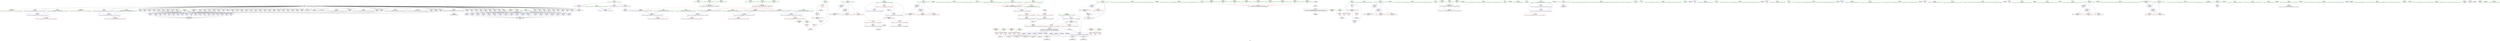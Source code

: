 digraph "SVFG" {
	label="SVFG";

	Node0x55759f7bb300 [shape=record,color=grey,label="{NodeID: 0\nNullPtr}"];
	Node0x55759f7bb300 -> Node0x55759f7b39d0[style=solid];
	Node0x55759f7bb300 -> Node0x55759f7b3ad0[style=solid];
	Node0x55759f7bb300 -> Node0x55759f7b3ba0[style=solid];
	Node0x55759f7bb300 -> Node0x55759f7b3c70[style=solid];
	Node0x55759f7bb300 -> Node0x55759f7b3d40[style=solid];
	Node0x55759f7bb300 -> Node0x55759f7b3e10[style=solid];
	Node0x55759f7bb300 -> Node0x55759f7b3ee0[style=solid];
	Node0x55759f7bb300 -> Node0x55759f7b3fb0[style=solid];
	Node0x55759f7bb300 -> Node0x55759f7b4080[style=solid];
	Node0x55759f7bb300 -> Node0x55759f7b4150[style=solid];
	Node0x55759f7bb300 -> Node0x55759f7b25a0[style=solid];
	Node0x55759f7bb300 -> Node0x55759f7b2630[style=solid];
	Node0x55759f7bb300 -> Node0x55759f7b2700[style=solid];
	Node0x55759f7bb300 -> Node0x55759f7b27d0[style=solid];
	Node0x55759f7bb300 -> Node0x55759f7b28a0[style=solid];
	Node0x55759f7bb300 -> Node0x55759f7b2970[style=solid];
	Node0x55759f7bb300 -> Node0x55759f7b2a40[style=solid];
	Node0x55759f7bb300 -> Node0x55759f7b2b10[style=solid];
	Node0x55759f7bb300 -> Node0x55759f7b2be0[style=solid];
	Node0x55759f7bb300 -> Node0x55759f7b2cb0[style=solid];
	Node0x55759f7bb300 -> Node0x55759f7b8c80[style=solid];
	Node0x55759f7bb300 -> Node0x55759f7b8d50[style=solid];
	Node0x55759f7bb300 -> Node0x55759f7b8e20[style=solid];
	Node0x55759f7bb300 -> Node0x55759f7b8ef0[style=solid];
	Node0x55759f7bb300 -> Node0x55759f7b8fc0[style=solid];
	Node0x55759f7bb300 -> Node0x55759f7b9090[style=solid];
	Node0x55759f7bb300 -> Node0x55759f7b9160[style=solid];
	Node0x55759f7bb300 -> Node0x55759f7b9230[style=solid];
	Node0x55759f7bb300 -> Node0x55759f7b9300[style=solid];
	Node0x55759f7bb300 -> Node0x55759f7b93d0[style=solid];
	Node0x55759f7bb300 -> Node0x55759f7b94a0[style=solid];
	Node0x55759f7bb300 -> Node0x55759f7b9570[style=solid];
	Node0x55759f7bb300 -> Node0x55759f7b9640[style=solid];
	Node0x55759f7bb300 -> Node0x55759f7b9710[style=solid];
	Node0x55759f7bb300 -> Node0x55759f7b97e0[style=solid];
	Node0x55759f7bb300 -> Node0x55759f7b98b0[style=solid];
	Node0x55759f7bb300 -> Node0x55759f7b9980[style=solid];
	Node0x55759f7bb300 -> Node0x55759f7b9a50[style=solid];
	Node0x55759f7bb300 -> Node0x55759f7d2f00[style=solid];
	Node0x55759f7bb300 -> Node0x55759f7d2f90[style=solid];
	Node0x55759f7bb300 -> Node0x55759f7d3060[style=solid];
	Node0x55759f7bb300 -> Node0x55759f7d3130[style=solid];
	Node0x55759f7bb300 -> Node0x55759f7d3200[style=solid];
	Node0x55759f7bb300 -> Node0x55759f7d32d0[style=solid];
	Node0x55759f7bb300 -> Node0x55759f7d33a0[style=solid];
	Node0x55759f7bb300 -> Node0x55759f7d3470[style=solid];
	Node0x55759f7bb300 -> Node0x55759f7d3540[style=solid];
	Node0x55759f7bb300 -> Node0x55759f7d3610[style=solid];
	Node0x55759f7bb300 -> Node0x55759f7d36e0[style=solid];
	Node0x55759f7bb300 -> Node0x55759f7d37b0[style=solid];
	Node0x55759f7bb300 -> Node0x55759f7d3880[style=solid];
	Node0x55759f7bb300 -> Node0x55759f7d3950[style=solid];
	Node0x55759f7bb300 -> Node0x55759f7d3a20[style=solid];
	Node0x55759f7bb300 -> Node0x55759f7d3af0[style=solid];
	Node0x55759f7bb300 -> Node0x55759f7d3bc0[style=solid];
	Node0x55759f7bb300 -> Node0x55759f7d3c90[style=solid];
	Node0x55759f7bb300 -> Node0x55759f7d3d60[style=solid];
	Node0x55759f7bb300 -> Node0x55759f7d3e30[style=solid];
	Node0x55759f7bb300 -> Node0x55759f7d3f00[style=solid];
	Node0x55759f7bb300 -> Node0x55759f7d3fd0[style=solid];
	Node0x55759f7bb300 -> Node0x55759f7d40a0[style=solid];
	Node0x55759f7bb300 -> Node0x55759f7d4170[style=solid];
	Node0x55759f7bb300 -> Node0x55759f7d4240[style=solid];
	Node0x55759f7bb300 -> Node0x55759f7d4310[style=solid];
	Node0x55759f7bb300 -> Node0x55759f7d43e0[style=solid];
	Node0x55759f7bb300 -> Node0x55759f7d44b0[style=solid];
	Node0x55759f7bb300 -> Node0x55759f7d4580[style=solid];
	Node0x55759f7bb300 -> Node0x55759f7b8a10[style=solid];
	Node0x55759f836260 [shape=record,color=black,label="{NodeID: 692\n67 = PHI(53, )\n0th arg _ZStltIcSt11char_traitsIcESaIcEEbRKNSt7__cxx1112basic_stringIT_T0_T1_EESA_ }"];
	Node0x55759f836260 -> Node0x55759f7b8b10[style=solid];
	Node0x55759f815cc0 [shape=record,color=yellow,style=double,label="{NodeID: 609\n28V_1 = ENCHI(MR_28V_0)\npts\{195 \}\nFun[main]}"];
	Node0x55759f815cc0 -> Node0x55759f7d2570[style=dashed];
	Node0x55759f7ec860 [shape=record,color=grey,label="{NodeID: 526\n293 = cmp(291, 292, )\n}"];
	Node0x55759f7dc400 [shape=record,color=blue,label="{NodeID: 277\n250\<--106\ncleanup.cond105\<--\nmain\n}"];
	Node0x55759f7dc400 -> Node0x55759f7b8330[style=dashed];
	Node0x55759f7dc400 -> Node0x55759f7dc5a0[style=dashed];
	Node0x55759f7dc400 -> Node0x55759f802220[style=dashed];
	Node0x55759f7d2090 [shape=record,color=red,label="{NodeID: 194\n173\<--145\n\<--i\n_Z5countNSt7__cxx1112basic_stringIcSt11char_traitsIcESaIcEEEc\n}"];
	Node0x55759f7d2090 -> Node0x55759f7eb660[style=solid];
	Node0x55759f7b2970 [shape=record,color=black,label="{NodeID: 111\n336\<--3\n\<--dummyVal\nmain\n}"];
	Node0x55759f7b2970 -> Node0x55759f7dae10[style=solid];
	Node0x55759f7b2060 [shape=record,color=green,label="{NodeID: 28\n71\<--72\n__rhs.addr\<--__rhs.addr_field_insensitive\n_ZStltIcSt11char_traitsIcESaIcEEbRKNSt7__cxx1112basic_stringIT_T0_T1_EESA_\n}"];
	Node0x55759f7b2060 -> Node0x55759f7d56f0[style=solid];
	Node0x55759f7b2060 -> Node0x55759f7b8be0[style=solid];
	Node0x55759f7b84d0 [shape=record,color=red,label="{NodeID: 222\n558\<--256\ncleanup.is_active160\<--cleanup.cond139\nmain\n}"];
	Node0x55759f7d32d0 [shape=record,color=black,label="{NodeID: 139\n453\<--3\n\<--dummyVal\nmain\n}"];
	Node0x55759f7d32d0 -> Node0x55759f7dc0c0[style=solid];
	Node0x55759f7b4450 [shape=record,color=green,label="{NodeID: 56\n208\<--209\nexn.slot\<--exn.slot_field_insensitive\nmain\n}"];
	Node0x55759f7b4450 -> Node0x55759f7d2d90[style=solid];
	Node0x55759f7b4450 -> Node0x55759f7daad0[style=solid];
	Node0x55759f7b4450 -> Node0x55759f7dac70[style=solid];
	Node0x55759f7b4450 -> Node0x55759f7dae10[style=solid];
	Node0x55759f7b4450 -> Node0x55759f7dafb0[style=solid];
	Node0x55759f7b4450 -> Node0x55759f7db150[style=solid];
	Node0x55759f7b4450 -> Node0x55759f7db2f0[style=solid];
	Node0x55759f7b4450 -> Node0x55759f7db490[style=solid];
	Node0x55759f7b4450 -> Node0x55759f7db630[style=solid];
	Node0x55759f7b4450 -> Node0x55759f7db7d0[style=solid];
	Node0x55759f7b4450 -> Node0x55759f7db970[style=solid];
	Node0x55759f7b4450 -> Node0x55759f7dbe50[style=solid];
	Node0x55759f7b4450 -> Node0x55759f7dbff0[style=solid];
	Node0x55759f7b4450 -> Node0x55759f7dc190[style=solid];
	Node0x55759f7b4450 -> Node0x55759f7dc670[style=solid];
	Node0x55759f7b4450 -> Node0x55759f7dc810[style=solid];
	Node0x55759f7b4450 -> Node0x55759f7dc9b0[style=solid];
	Node0x55759f7b4450 -> Node0x55759f7dce90[style=solid];
	Node0x55759f7b4450 -> Node0x55759f7dd030[style=solid];
	Node0x55759f7b4450 -> Node0x55759f7dd1d0[style=solid];
	Node0x55759f8344f0 [shape=record,color=black,label="{NodeID: 665\n272 = PHI()\n}"];
	Node0x55759f7dae10 [shape=record,color=blue,label="{NodeID: 250\n208\<--336\nexn.slot\<--\nmain\n}"];
	Node0x55759f7dae10 -> Node0x55759f7d2d90[style=dashed];
	Node0x55759f7d4990 [shape=record,color=black,label="{NodeID: 167\n159\<--158\nconv1\<--\n_Z5countNSt7__cxx1112basic_stringIcSt11char_traitsIcESaIcEEEc\n}"];
	Node0x55759f7b5b10 [shape=record,color=green,label="{NodeID: 84\n277\<--278\n_ZNSt7__cxx1112basic_stringIcSt11char_traitsIcESaIcEEC1Ev\<--_ZNSt7__cxx1112basic_stringIcSt11char_traitsIcESaIcEEC1Ev_field_insensitive\n}"];
	Node0x55759f79f480 [shape=record,color=green,label="{NodeID: 1\n7\<--1\n__dso_handle\<--dummyObj\nGlob }"];
	Node0x55759f836430 [shape=record,color=black,label="{NodeID: 693\n68 = PHI(54, )\n1st arg _ZStltIcSt11char_traitsIcESaIcEEbRKNSt7__cxx1112basic_stringIT_T0_T1_EESA_ }"];
	Node0x55759f836430 -> Node0x55759f7b8be0[style=solid];
	Node0x55759f815da0 [shape=record,color=yellow,style=double,label="{NodeID: 610\n30V_1 = ENCHI(MR_30V_0)\npts\{197 \}\nFun[main]}"];
	Node0x55759f815da0 -> Node0x55759f7d2640[style=dashed];
	Node0x55759f815da0 -> Node0x55759f7d2710[style=dashed];
	Node0x55759f815da0 -> Node0x55759f7d27e0[style=dashed];
	Node0x55759f7ec9e0 [shape=record,color=grey,label="{NodeID: 527\n539 = cmp(534, 538, )\n}"];
	Node0x55759f7dc4d0 [shape=record,color=blue,label="{NodeID: 278\n246\<--116\ncleanup.cond97\<--\nmain\n}"];
	Node0x55759f7dc4d0 -> Node0x55759f7b8190[style=dashed];
	Node0x55759f7dc4d0 -> Node0x55759f7b8260[style=dashed];
	Node0x55759f7dc4d0 -> Node0x55759f801d20[style=dashed];
	Node0x55759f7d2160 [shape=record,color=red,label="{NodeID: 195\n163\<--160\n\<--call2\n_Z5countNSt7__cxx1112basic_stringIcSt11char_traitsIcESaIcEEEc\n}"];
	Node0x55759f7d2160 -> Node0x55759f7d4a60[style=solid];
	Node0x55759f7b2a40 [shape=record,color=black,label="{NodeID: 112\n338\<--3\n\<--dummyVal\nmain\n}"];
	Node0x55759f7b2a40 -> Node0x55759f7daee0[style=solid];
	Node0x55759f7b2130 [shape=record,color=green,label="{NodeID: 29\n78\<--79\n_ZNKSt7__cxx1112basic_stringIcSt11char_traitsIcESaIcEE7compareERKS4_\<--_ZNKSt7__cxx1112basic_stringIcSt11char_traitsIcESaIcEE7compareERKS4__field_insensitive\n}"];
	Node0x55759f7b85a0 [shape=record,color=red,label="{NodeID: 223\n588\<--256\ncleanup.is_active164\<--cleanup.cond139\nmain\n}"];
	Node0x55759f7d33a0 [shape=record,color=black,label="{NodeID: 140\n456\<--3\n\<--dummyVal\nmain\n}"];
	Node0x55759f7b4520 [shape=record,color=green,label="{NodeID: 57\n210\<--211\nehselector.slot\<--ehselector.slot_field_insensitive\nmain\n}"];
	Node0x55759f7b4520 -> Node0x55759f7d2e60[style=solid];
	Node0x55759f7b4520 -> Node0x55759f7daba0[style=solid];
	Node0x55759f7b4520 -> Node0x55759f7dad40[style=solid];
	Node0x55759f7b4520 -> Node0x55759f7daee0[style=solid];
	Node0x55759f7b4520 -> Node0x55759f7db080[style=solid];
	Node0x55759f7b4520 -> Node0x55759f7db220[style=solid];
	Node0x55759f7b4520 -> Node0x55759f7db3c0[style=solid];
	Node0x55759f7b4520 -> Node0x55759f7db560[style=solid];
	Node0x55759f7b4520 -> Node0x55759f7db700[style=solid];
	Node0x55759f7b4520 -> Node0x55759f7db8a0[style=solid];
	Node0x55759f7b4520 -> Node0x55759f7dba40[style=solid];
	Node0x55759f7b4520 -> Node0x55759f7dbf20[style=solid];
	Node0x55759f7b4520 -> Node0x55759f7dc0c0[style=solid];
	Node0x55759f7b4520 -> Node0x55759f7dc260[style=solid];
	Node0x55759f7b4520 -> Node0x55759f7dc740[style=solid];
	Node0x55759f7b4520 -> Node0x55759f7dc8e0[style=solid];
	Node0x55759f7b4520 -> Node0x55759f7dca80[style=solid];
	Node0x55759f7b4520 -> Node0x55759f7dcf60[style=solid];
	Node0x55759f7b4520 -> Node0x55759f7dd100[style=solid];
	Node0x55759f7b4520 -> Node0x55759f7dd2a0[style=solid];
	Node0x55759f834620 [shape=record,color=black,label="{NodeID: 666\n273 = PHI()\n}"];
	Node0x55759f7daee0 [shape=record,color=blue,label="{NodeID: 251\n210\<--338\nehselector.slot\<--\nmain\n}"];
	Node0x55759f7daee0 -> Node0x55759f7d2e60[style=dashed];
	Node0x55759f7d4a60 [shape=record,color=black,label="{NodeID: 168\n164\<--163\nconv3\<--\n_Z5countNSt7__cxx1112basic_stringIcSt11char_traitsIcESaIcEEEc\n}"];
	Node0x55759f7d4a60 -> Node0x55759f7ebde0[style=solid];
	Node0x55759f7b5c10 [shape=record,color=green,label="{NodeID: 85\n283\<--284\n_ZNSt7__cxx1112basic_stringIcSt11char_traitsIcESaIcEEaSEPKc\<--_ZNSt7__cxx1112basic_stringIcSt11char_traitsIcESaIcEEaSEPKc_field_insensitive\n}"];
	Node0x55759f79b170 [shape=record,color=green,label="{NodeID: 2\n8\<--1\n_ZSt3cin\<--dummyObj\nGlob }"];
	Node0x55759f836570 [shape=record,color=black,label="{NodeID: 694\n139 = PHI(232, 234, 238, 242, 244, 248, 252, 254, 258, )\n0th arg _Z5countNSt7__cxx1112basic_stringIcSt11char_traitsIcESaIcEEEc }"];
	Node0x55759f815e80 [shape=record,color=yellow,style=double,label="{NodeID: 611\n32V_1 = ENCHI(MR_32V_0)\npts\{199 \}\nFun[main]}"];
	Node0x55759f815e80 -> Node0x55759f7d28b0[style=dashed];
	Node0x55759f815e80 -> Node0x55759f7d2980[style=dashed];
	Node0x55759f815e80 -> Node0x55759f7d2a50[style=dashed];
	Node0x55759f7ecb60 [shape=record,color=grey,label="{NodeID: 528\n80 = cmp(77, 81, )\n}"];
	Node0x55759f7ecb60 -> Node0x55759f7d4720[style=solid];
	Node0x55759f7dc5a0 [shape=record,color=blue,label="{NodeID: 279\n250\<--116\ncleanup.cond105\<--\nmain\n}"];
	Node0x55759f7dc5a0 -> Node0x55759f7b8330[style=dashed];
	Node0x55759f7dc5a0 -> Node0x55759f7b8400[style=dashed];
	Node0x55759f7dc5a0 -> Node0x55759f802220[style=dashed];
	Node0x55759f7d2230 [shape=record,color=red,label="{NodeID: 196\n268\<--190\n\<--t\nmain\n}"];
	Node0x55759f7d2230 -> Node0x55759f7ebf60[style=solid];
	Node0x55759f7b2b10 [shape=record,color=black,label="{NodeID: 113\n344\<--3\n\<--dummyVal\nmain\n}"];
	Node0x55759f7b2200 [shape=record,color=green,label="{NodeID: 30\n86\<--87\n__clang_call_terminate\<--__clang_call_terminate_field_insensitive\n}"];
	Node0x55759f7b8670 [shape=record,color=red,label="{NodeID: 224\n554\<--260\ncleanup.is_active153\<--cleanup.cond147\nmain\n}"];
	Node0x55759f7d3470 [shape=record,color=black,label="{NodeID: 141\n457\<--3\n\<--dummyVal\nmain\n}"];
	Node0x55759f7d3470 -> Node0x55759f7dc190[style=solid];
	Node0x55759f7b45f0 [shape=record,color=green,label="{NodeID: 58\n212\<--213\ni\<--i_field_insensitive\nmain\n}"];
	Node0x55759f7b45f0 -> Node0x55759f7b7cb0[style=solid];
	Node0x55759f7b45f0 -> Node0x55759f7b7d80[style=solid];
	Node0x55759f7b45f0 -> Node0x55759f7da930[style=solid];
	Node0x55759f7b45f0 -> Node0x55759f7daa00[style=solid];
	Node0x55759f834720 [shape=record,color=black,label="{NodeID: 667\n274 = PHI()\n}"];
	Node0x55759f7dafb0 [shape=record,color=blue,label="{NodeID: 252\n208\<--345\nexn.slot\<--\nmain\n}"];
	Node0x55759f7dafb0 -> Node0x55759f7d2d90[style=dashed];
	Node0x55759f7d4b30 [shape=record,color=black,label="{NodeID: 169\n166\<--165\nconv4\<--\n_Z5countNSt7__cxx1112basic_stringIcSt11char_traitsIcESaIcEEEc\n}"];
	Node0x55759f7d4b30 -> Node0x55759f7ebde0[style=solid];
	Node0x55759f7b72a0 [shape=record,color=green,label="{NodeID: 86\n311\<--312\n_ZNSt7__cxx1112basic_stringIcSt11char_traitsIcESaIcEEaSERKS4_\<--_ZNSt7__cxx1112basic_stringIcSt11char_traitsIcESaIcEEaSERKS4__field_insensitive\n}"];
	Node0x55759f7ac8b0 [shape=record,color=green,label="{NodeID: 3\n9\<--1\n.str\<--dummyObj\nGlob }"];
	Node0x55759f836dc0 [shape=record,color=black,label="{NodeID: 695\n140 = PHI(412, 419, 426, 412, 419, 426, 412, 419, 426, )\n1st arg _Z5countNSt7__cxx1112basic_stringIcSt11char_traitsIcESaIcEEEc }"];
	Node0x55759f836dc0 -> Node0x55759f7da380[style=solid];
	Node0x55759f815f60 [shape=record,color=yellow,style=double,label="{NodeID: 612\n34V_1 = ENCHI(MR_34V_0)\npts\{201 \}\nFun[main]}"];
	Node0x55759f815f60 -> Node0x55759f7d2b20[style=dashed];
	Node0x55759f815f60 -> Node0x55759f7d2bf0[style=dashed];
	Node0x55759f815f60 -> Node0x55759f7d2cc0[style=dashed];
	Node0x55759f7ecce0 [shape=record,color=grey,label="{NodeID: 529\n156 = cmp(152, 153, )\n}"];
	Node0x55759f7dc670 [shape=record,color=blue,label="{NodeID: 280\n208\<--506\nexn.slot\<--\nmain\n}"];
	Node0x55759f7dc670 -> Node0x55759f7d2d90[style=dashed];
	Node0x55759f7d2300 [shape=record,color=red,label="{NodeID: 197\n401\<--190\n\<--t\nmain\n}"];
	Node0x55759f7b2be0 [shape=record,color=black,label="{NodeID: 114\n345\<--3\n\<--dummyVal\nmain\n}"];
	Node0x55759f7b2be0 -> Node0x55759f7dafb0[style=solid];
	Node0x55759f7b22d0 [shape=record,color=green,label="{NodeID: 31\n93\<--94\n__lhs.addr\<--__lhs.addr_field_insensitive\n_ZStplIcSt11char_traitsIcESaIcEENSt7__cxx1112basic_stringIT_T0_T1_EERKS8_SA_\n}"];
	Node0x55759f7b22d0 -> Node0x55759f7d57c0[style=solid];
	Node0x55759f7b22d0 -> Node0x55759f7d9ea0[style=solid];
	Node0x55759f7b8740 [shape=record,color=red,label="{NodeID: 225\n583\<--260\ncleanup.is_active157\<--cleanup.cond147\nmain\n}"];
	Node0x55759f7d3540 [shape=record,color=black,label="{NodeID: 142\n459\<--3\n\<--dummyVal\nmain\n}"];
	Node0x55759f7d3540 -> Node0x55759f7dc260[style=solid];
	Node0x55759f7b46c0 [shape=record,color=green,label="{NodeID: 59\n214\<--215\np2\<--p2_field_insensitive\nmain\n|{<s0>27}}"];
	Node0x55759f7b46c0:s0 -> Node0x55759f8371e0[style=solid,color=red];
	Node0x55759f834820 [shape=record,color=black,label="{NodeID: 668\n275 = PHI()\n}"];
	Node0x55759f7db080 [shape=record,color=blue,label="{NodeID: 253\n210\<--347\nehselector.slot\<--\nmain\n}"];
	Node0x55759f7db080 -> Node0x55759f7d2e60[style=dashed];
	Node0x55759f7d4c00 [shape=record,color=black,label="{NodeID: 170\n168\<--167\nconv6\<--cmp5\n_Z5countNSt7__cxx1112basic_stringIcSt11char_traitsIcESaIcEEEc\n}"];
	Node0x55759f7d4c00 -> Node0x55759f7eb7e0[style=solid];
	Node0x55759f7b73a0 [shape=record,color=green,label="{NodeID: 87\n399\<--400\n_ZStlsISt11char_traitsIcEERSt13basic_ostreamIcT_ES5_PKc\<--_ZStlsISt11char_traitsIcEERSt13basic_ostreamIcT_ES5_PKc_field_insensitive\n}"];
	Node0x55759f7aee50 [shape=record,color=green,label="{NodeID: 4\n11\<--1\n.str.1\<--dummyObj\nGlob }"];
	Node0x55759f8370d0 [shape=record,color=black,label="{NodeID: 696\n661 = PHI(84, )\n0th arg __clang_call_terminate }"];
	Node0x55759f816040 [shape=record,color=yellow,style=double,label="{NodeID: 613\n36V_1 = ENCHI(MR_36V_0)\npts\{209 \}\nFun[main]}"];
	Node0x55759f816040 -> Node0x55759f7daad0[style=dashed];
	Node0x55759f816040 -> Node0x55759f7dac70[style=dashed];
	Node0x55759f816040 -> Node0x55759f7dae10[style=dashed];
	Node0x55759f816040 -> Node0x55759f7dafb0[style=dashed];
	Node0x55759f816040 -> Node0x55759f7db150[style=dashed];
	Node0x55759f816040 -> Node0x55759f7db2f0[style=dashed];
	Node0x55759f816040 -> Node0x55759f7db490[style=dashed];
	Node0x55759f816040 -> Node0x55759f7db630[style=dashed];
	Node0x55759f816040 -> Node0x55759f7db7d0[style=dashed];
	Node0x55759f816040 -> Node0x55759f7db970[style=dashed];
	Node0x55759f816040 -> Node0x55759f7dbe50[style=dashed];
	Node0x55759f816040 -> Node0x55759f7dbff0[style=dashed];
	Node0x55759f816040 -> Node0x55759f7dc190[style=dashed];
	Node0x55759f816040 -> Node0x55759f7dc670[style=dashed];
	Node0x55759f816040 -> Node0x55759f7dc810[style=dashed];
	Node0x55759f816040 -> Node0x55759f7dc9b0[style=dashed];
	Node0x55759f816040 -> Node0x55759f7dce90[style=dashed];
	Node0x55759f816040 -> Node0x55759f7dd030[style=dashed];
	Node0x55759f816040 -> Node0x55759f7dd1d0[style=dashed];
	Node0x55759f7ece60 [shape=record,color=grey,label="{NodeID: 530\n551 = cmp(547, 550, )\n}"];
	Node0x55759f7ece60 -> Node0x55759f7eb080[style=solid];
	Node0x55759f7dc740 [shape=record,color=blue,label="{NodeID: 281\n210\<--508\nehselector.slot\<--\nmain\n}"];
	Node0x55759f7dc740 -> Node0x55759f7d2e60[style=dashed];
	Node0x55759f7d23d0 [shape=record,color=red,label="{NodeID: 198\n609\<--190\n\<--t\nmain\n}"];
	Node0x55759f7d23d0 -> Node0x55759f7ebae0[style=solid];
	Node0x55759f7b2cb0 [shape=record,color=black,label="{NodeID: 115\n347\<--3\n\<--dummyVal\nmain\n}"];
	Node0x55759f7b2cb0 -> Node0x55759f7db080[style=solid];
	Node0x55759f7b23a0 [shape=record,color=green,label="{NodeID: 32\n95\<--96\n__rhs.addr\<--__rhs.addr_field_insensitive\n_ZStplIcSt11char_traitsIcESaIcEENSt7__cxx1112basic_stringIT_T0_T1_EERKS8_SA_\n}"];
	Node0x55759f7b23a0 -> Node0x55759f7d5890[style=solid];
	Node0x55759f7b23a0 -> Node0x55759f7d9f70[style=solid];
	Node0x55759f7b8810 [shape=record,color=blue,label="{NodeID: 226\n679\<--23\nllvm.global_ctors_0\<--\nGlob }"];
	Node0x55759f7d3610 [shape=record,color=black,label="{NodeID: 143\n505\<--3\n\<--dummyVal\nmain\n}"];
	Node0x55759f7b4790 [shape=record,color=green,label="{NodeID: 60\n216\<--217\nagg.tmp\<--agg.tmp_field_insensitive\nmain\n|{<s0>27}}"];
	Node0x55759f7b4790:s0 -> Node0x55759f837370[style=solid,color=red];
	Node0x55759f8348f0 [shape=record,color=black,label="{NodeID: 669\n282 = PHI()\n}"];
	Node0x55759f7db150 [shape=record,color=blue,label="{NodeID: 254\n208\<--351\nexn.slot\<--\nmain\n}"];
	Node0x55759f7db150 -> Node0x55759f7d2d90[style=dashed];
	Node0x55759f7d4cd0 [shape=record,color=black,label="{NodeID: 171\n138\<--178\n_Z5countNSt7__cxx1112basic_stringIcSt11char_traitsIcESaIcEEEc_ret\<--\n_Z5countNSt7__cxx1112basic_stringIcSt11char_traitsIcESaIcEEEc\n|{<s0>59|<s1>61|<s2>63|<s3>72|<s4>74|<s5>76|<s6>85|<s7>87|<s8>89}}"];
	Node0x55759f7d4cd0:s0 -> Node0x55759f835430[style=solid,color=blue];
	Node0x55759f7d4cd0:s1 -> Node0x55759f835630[style=solid,color=blue];
	Node0x55759f7d4cd0:s2 -> Node0x55759f835770[style=solid,color=blue];
	Node0x55759f7d4cd0:s3 -> Node0x55759f835980[style=solid,color=blue];
	Node0x55759f7d4cd0:s4 -> Node0x55759f835af0[style=solid,color=blue];
	Node0x55759f7d4cd0:s5 -> Node0x55759f835c30[style=solid,color=blue];
	Node0x55759f7d4cd0:s6 -> Node0x55759f834ac0[style=solid,color=blue];
	Node0x55759f7d4cd0:s7 -> Node0x55759f835d70[style=solid,color=blue];
	Node0x55759f7d4cd0:s8 -> Node0x55759f835eb0[style=solid,color=blue];
	Node0x55759f7b74a0 [shape=record,color=green,label="{NodeID: 88\n403\<--404\n_ZNSolsEi\<--_ZNSolsEi_field_insensitive\n}"];
	Node0x55759f7aeee0 [shape=record,color=green,label="{NodeID: 5\n13\<--1\n.str.2\<--dummyObj\nGlob }"];
	Node0x55759f8371e0 [shape=record,color=black,label="{NodeID: 697\n52 = PHI(214, 220, 226, )\n0th arg _Z6concatNSt7__cxx1112basic_stringIcSt11char_traitsIcESaIcEEES4_ |{<s0>4|<s1>5}}"];
	Node0x55759f8371e0:s0 -> Node0x55759f831d90[style=solid,color=red];
	Node0x55759f8371e0:s1 -> Node0x55759f831d90[style=solid,color=red];
	Node0x55759f7ecfe0 [shape=record,color=grey,label="{NodeID: 531\n478 = cmp(473, 477, )\n}"];
	Node0x55759f7dc810 [shape=record,color=blue,label="{NodeID: 282\n208\<--512\nexn.slot\<--\nmain\n}"];
	Node0x55759f7dc810 -> Node0x55759f7d2d90[style=dashed];
	Node0x55759f7d24a0 [shape=record,color=red,label="{NodeID: 199\n269\<--192\n\<--ct\nmain\n}"];
	Node0x55759f7d24a0 -> Node0x55759f7ebf60[style=solid];
	Node0x55759f7b8c80 [shape=record,color=black,label="{NodeID: 116\n350\<--3\n\<--dummyVal\nmain\n}"];
	Node0x55759f7b5e30 [shape=record,color=green,label="{NodeID: 33\n97\<--98\nnrvo\<--nrvo_field_insensitive\n_ZStplIcSt11char_traitsIcESaIcEENSt7__cxx1112basic_stringIT_T0_T1_EERKS8_SA_\n}"];
	Node0x55759f7b5e30 -> Node0x55759f7d5960[style=solid];
	Node0x55759f7b5e30 -> Node0x55759f7da040[style=solid];
	Node0x55759f7b5e30 -> Node0x55759f7da110[style=solid];
	Node0x55759f7b8910 [shape=record,color=blue,label="{NodeID: 227\n680\<--24\nllvm.global_ctors_1\<--_GLOBAL__sub_I_Ahyangyi_0_0.cpp\nGlob }"];
	Node0x55759f7d36e0 [shape=record,color=black,label="{NodeID: 144\n506\<--3\n\<--dummyVal\nmain\n}"];
	Node0x55759f7d36e0 -> Node0x55759f7dc670[style=solid];
	Node0x55759f7b4860 [shape=record,color=green,label="{NodeID: 61\n218\<--219\nagg.tmp14\<--agg.tmp14_field_insensitive\nmain\n|{<s0>27}}"];
	Node0x55759f7b4860:s0 -> Node0x55759f837500[style=solid,color=red];
	Node0x55759f8349c0 [shape=record,color=black,label="{NodeID: 670\n503 = PHI()\n}"];
	Node0x55759f7db220 [shape=record,color=blue,label="{NodeID: 255\n210\<--353\nehselector.slot\<--\nmain\n}"];
	Node0x55759f7db220 -> Node0x55759f7d2e60[style=dashed];
	Node0x55759f7d4da0 [shape=record,color=purple,label="{NodeID: 172\n33\<--4\n\<--_ZStL8__ioinit\n__cxx_global_var_init\n}"];
	Node0x55759f7b75a0 [shape=record,color=green,label="{NodeID: 89\n441\<--442\n_ZStlsIcSt11char_traitsIcESaIcEERSt13basic_ostreamIT_T0_ES7_RKNSt7__cxx1112basic_stringIS4_S5_T1_EE\<--_ZStlsIcSt11char_traitsIcESaIcEERSt13basic_ostreamIT_T0_ES7_RKNSt7__cxx1112basic_stringIS4_S5_T1_EE_field_insensitive\n}"];
	Node0x55759f7b16f0 [shape=record,color=green,label="{NodeID: 6\n15\<--1\n_ZSt4cout\<--dummyObj\nGlob }"];
	Node0x55759f837370 [shape=record,color=black,label="{NodeID: 698\n53 = PHI(216, 222, 228, )\n1st arg _Z6concatNSt7__cxx1112basic_stringIcSt11char_traitsIcESaIcEEES4_ |{<s0>3|<s1>4|<s2>5}}"];
	Node0x55759f837370:s0 -> Node0x55759f836260[style=solid,color=red];
	Node0x55759f837370:s1 -> Node0x55759f82f6c0[style=solid,color=red];
	Node0x55759f837370:s2 -> Node0x55759f82eb40[style=solid,color=red];
	Node0x55759f816200 [shape=record,color=yellow,style=double,label="{NodeID: 615\n38V_1 = ENCHI(MR_38V_0)\npts\{211 \}\nFun[main]}"];
	Node0x55759f816200 -> Node0x55759f7daba0[style=dashed];
	Node0x55759f816200 -> Node0x55759f7dad40[style=dashed];
	Node0x55759f816200 -> Node0x55759f7daee0[style=dashed];
	Node0x55759f816200 -> Node0x55759f7db080[style=dashed];
	Node0x55759f816200 -> Node0x55759f7db220[style=dashed];
	Node0x55759f816200 -> Node0x55759f7db3c0[style=dashed];
	Node0x55759f816200 -> Node0x55759f7db560[style=dashed];
	Node0x55759f816200 -> Node0x55759f7db700[style=dashed];
	Node0x55759f816200 -> Node0x55759f7db8a0[style=dashed];
	Node0x55759f816200 -> Node0x55759f7dba40[style=dashed];
	Node0x55759f816200 -> Node0x55759f7dbf20[style=dashed];
	Node0x55759f816200 -> Node0x55759f7dc0c0[style=dashed];
	Node0x55759f816200 -> Node0x55759f7dc260[style=dashed];
	Node0x55759f816200 -> Node0x55759f7dc740[style=dashed];
	Node0x55759f816200 -> Node0x55759f7dc8e0[style=dashed];
	Node0x55759f816200 -> Node0x55759f7dca80[style=dashed];
	Node0x55759f816200 -> Node0x55759f7dcf60[style=dashed];
	Node0x55759f816200 -> Node0x55759f7dd100[style=dashed];
	Node0x55759f816200 -> Node0x55759f7dd2a0[style=dashed];
	Node0x55759f7fea30 [shape=record,color=black,label="{NodeID: 532\nMR_18V_3 = PHI(MR_18V_4, MR_18V_2, )\npts\{144 \}\n}"];
	Node0x55759f7fea30 -> Node0x55759f7d5ca0[style=dashed];
	Node0x55759f7fea30 -> Node0x55759f7d5d70[style=dashed];
	Node0x55759f7fea30 -> Node0x55759f7da5f0[style=dashed];
	Node0x55759f7dc8e0 [shape=record,color=blue,label="{NodeID: 283\n210\<--514\nehselector.slot\<--\nmain\n}"];
	Node0x55759f7dc8e0 -> Node0x55759f7d2e60[style=dashed];
	Node0x55759f7d2570 [shape=record,color=red,label="{NodeID: 200\n292\<--194\n\<--n\nmain\n}"];
	Node0x55759f7d2570 -> Node0x55759f7ec860[style=solid];
	Node0x55759f7b8d50 [shape=record,color=black,label="{NodeID: 117\n351\<--3\n\<--dummyVal\nmain\n}"];
	Node0x55759f7b8d50 -> Node0x55759f7db150[style=solid];
	Node0x55759f7b5ec0 [shape=record,color=green,label="{NodeID: 34\n99\<--100\nexn.slot\<--exn.slot_field_insensitive\n_ZStplIcSt11char_traitsIcESaIcEENSt7__cxx1112basic_stringIT_T0_T1_EERKS8_SA_\n}"];
	Node0x55759f7b5ec0 -> Node0x55759f7d5a30[style=solid];
	Node0x55759f7b5ec0 -> Node0x55759f7da1e0[style=solid];
	Node0x55759f7b8a10 [shape=record,color=blue, style = dotted,label="{NodeID: 228\n681\<--3\nllvm.global_ctors_2\<--dummyVal\nGlob }"];
	Node0x55759f7d37b0 [shape=record,color=black,label="{NodeID: 145\n508\<--3\n\<--dummyVal\nmain\n}"];
	Node0x55759f7d37b0 -> Node0x55759f7dc740[style=solid];
	Node0x55759f7b4930 [shape=record,color=green,label="{NodeID: 62\n220\<--221\nr2\<--r2_field_insensitive\nmain\n|{<s0>32}}"];
	Node0x55759f7b4930:s0 -> Node0x55759f8371e0[style=solid,color=red];
	Node0x55759f834ac0 [shape=record,color=black,label="{NodeID: 671\n538 = PHI(138, )\n}"];
	Node0x55759f834ac0 -> Node0x55759f7ec9e0[style=solid];
	Node0x55759f7db2f0 [shape=record,color=blue,label="{NodeID: 256\n208\<--357\nexn.slot\<--\nmain\n}"];
	Node0x55759f7db2f0 -> Node0x55759f7d2d90[style=dashed];
	Node0x55759f7d4e70 [shape=record,color=purple,label="{NodeID: 173\n281\<--9\n\<--.str\nmain\n}"];
	Node0x55759f7b76a0 [shape=record,color=green,label="{NodeID: 90\n601\<--602\n_ZSt4endlIcSt11char_traitsIcEERSt13basic_ostreamIT_T0_ES6_\<--_ZSt4endlIcSt11char_traitsIcEERSt13basic_ostreamIT_T0_ES6__field_insensitive\n}"];
	Node0x55759f7b1780 [shape=record,color=green,label="{NodeID: 7\n16\<--1\n.str.3\<--dummyObj\nGlob }"];
	Node0x55759f837500 [shape=record,color=black,label="{NodeID: 699\n54 = PHI(218, 224, 230, )\n2nd arg _Z6concatNSt7__cxx1112basic_stringIcSt11char_traitsIcESaIcEEES4_ |{<s0>3|<s1>4|<s2>5}}"];
	Node0x55759f837500:s0 -> Node0x55759f836430[style=solid,color=red];
	Node0x55759f837500:s1 -> Node0x55759f82eb40[style=solid,color=red];
	Node0x55759f837500:s2 -> Node0x55759f82f6c0[style=solid,color=red];
	Node0x55759f7feb20 [shape=record,color=black,label="{NodeID: 533\nMR_20V_3 = PHI(MR_20V_4, MR_20V_2, )\npts\{146 \}\n}"];
	Node0x55759f7feb20 -> Node0x55759f7d1ef0[style=dashed];
	Node0x55759f7feb20 -> Node0x55759f7d1fc0[style=dashed];
	Node0x55759f7feb20 -> Node0x55759f7d2090[style=dashed];
	Node0x55759f7feb20 -> Node0x55759f7da6c0[style=dashed];
	Node0x55759f7dc9b0 [shape=record,color=blue,label="{NodeID: 284\n208\<--518\nexn.slot\<--\nmain\n}"];
	Node0x55759f7dc9b0 -> Node0x55759f7d2d90[style=dashed];
	Node0x55759f7d2640 [shape=record,color=red,label="{NodeID: 201\n407\<--196\n\<--r1\nmain\n}"];
	Node0x55759f7d2640 -> Node0x55759f7ec6e0[style=solid];
	Node0x55759f7b8e20 [shape=record,color=black,label="{NodeID: 118\n353\<--3\n\<--dummyVal\nmain\n}"];
	Node0x55759f7b8e20 -> Node0x55759f7db220[style=solid];
	Node0x55759f7b5f90 [shape=record,color=green,label="{NodeID: 35\n101\<--102\nehselector.slot\<--ehselector.slot_field_insensitive\n_ZStplIcSt11char_traitsIcESaIcEENSt7__cxx1112basic_stringIT_T0_T1_EERKS8_SA_\n}"];
	Node0x55759f7b5f90 -> Node0x55759f7d5b00[style=solid];
	Node0x55759f7b5f90 -> Node0x55759f7da2b0[style=solid];
	Node0x55759f7b8b10 [shape=record,color=blue,label="{NodeID: 229\n69\<--67\n__lhs.addr\<--__lhs\n_ZStltIcSt11char_traitsIcESaIcEEbRKNSt7__cxx1112basic_stringIT_T0_T1_EESA_\n}"];
	Node0x55759f7b8b10 -> Node0x55759f7d5620[style=dashed];
	Node0x55759f7d3880 [shape=record,color=black,label="{NodeID: 146\n511\<--3\n\<--dummyVal\nmain\n}"];
	Node0x55759f7b4a00 [shape=record,color=green,label="{NodeID: 63\n222\<--223\nagg.tmp19\<--agg.tmp19_field_insensitive\nmain\n|{<s0>32}}"];
	Node0x55759f7b4a00:s0 -> Node0x55759f837370[style=solid,color=red];
	Node0x55759f834cf0 [shape=record,color=black,label="{NodeID: 672\n286 = PHI()\n}"];
	Node0x55759f7db3c0 [shape=record,color=blue,label="{NodeID: 257\n210\<--359\nehselector.slot\<--\nmain\n}"];
	Node0x55759f7db3c0 -> Node0x55759f7d2e60[style=dashed];
	Node0x55759f7d4f40 [shape=record,color=purple,label="{NodeID: 174\n285\<--11\n\<--.str.1\nmain\n}"];
	Node0x55759f7b77a0 [shape=record,color=green,label="{NodeID: 91\n603\<--604\n_ZNSolsEPFRSoS_E\<--_ZNSolsEPFRSoS_E_field_insensitive\n}"];
	Node0x55759f7b09a0 [shape=record,color=green,label="{NodeID: 8\n18\<--1\n.str.4\<--dummyObj\nGlob }"];
	Node0x55759f7dca80 [shape=record,color=blue,label="{NodeID: 285\n210\<--520\nehselector.slot\<--\nmain\n}"];
	Node0x55759f7dca80 -> Node0x55759f7d2e60[style=dashed];
	Node0x55759f7d2710 [shape=record,color=red,label="{NodeID: 202\n473\<--196\n\<--r1\nmain\n}"];
	Node0x55759f7d2710 -> Node0x55759f7ecfe0[style=solid];
	Node0x55759f7b8ef0 [shape=record,color=black,label="{NodeID: 119\n356\<--3\n\<--dummyVal\nmain\n}"];
	Node0x55759f7b6060 [shape=record,color=green,label="{NodeID: 36\n109\<--110\n_ZNSt7__cxx1112basic_stringIcSt11char_traitsIcESaIcEEC1ERKS4_\<--_ZNSt7__cxx1112basic_stringIcSt11char_traitsIcESaIcEEC1ERKS4__field_insensitive\n}"];
	Node0x55759f7b8be0 [shape=record,color=blue,label="{NodeID: 230\n71\<--68\n__rhs.addr\<--__rhs\n_ZStltIcSt11char_traitsIcESaIcEEbRKNSt7__cxx1112basic_stringIT_T0_T1_EESA_\n}"];
	Node0x55759f7b8be0 -> Node0x55759f7d56f0[style=dashed];
	Node0x55759f7d3950 [shape=record,color=black,label="{NodeID: 147\n512\<--3\n\<--dummyVal\nmain\n}"];
	Node0x55759f7d3950 -> Node0x55759f7dc810[style=solid];
	Node0x55759f7b4ad0 [shape=record,color=green,label="{NodeID: 64\n224\<--225\nagg.tmp22\<--agg.tmp22_field_insensitive\nmain\n|{<s0>32}}"];
	Node0x55759f7b4ad0:s0 -> Node0x55759f837500[style=solid,color=red];
	Node0x55759f834dc0 [shape=record,color=black,label="{NodeID: 673\n288 = PHI()\n}"];
	Node0x55759f7db490 [shape=record,color=blue,label="{NodeID: 258\n208\<--366\nexn.slot\<--\nmain\n}"];
	Node0x55759f7db490 -> Node0x55759f7d2d90[style=dashed];
	Node0x55759f7d5010 [shape=record,color=purple,label="{NodeID: 175\n287\<--13\n\<--.str.2\nmain\n}"];
	Node0x55759f7b78a0 [shape=record,color=green,label="{NodeID: 92\n631\<--632\n__gxx_personality_v0\<--__gxx_personality_v0_field_insensitive\n}"];
	Node0x55759f7b0a30 [shape=record,color=green,label="{NodeID: 9\n20\<--1\n.str.5\<--dummyObj\nGlob }"];
	Node0x55759f7dcb50 [shape=record,color=blue,label="{NodeID: 286\n256\<--106\ncleanup.cond139\<--\nmain\n}"];
	Node0x55759f7dcb50 -> Node0x55759f7b84d0[style=dashed];
	Node0x55759f7dcb50 -> Node0x55759f7dccf0[style=dashed];
	Node0x55759f7dcb50 -> Node0x55759f802720[style=dashed];
	Node0x55759f7d27e0 [shape=record,color=red,label="{NodeID: 203\n534\<--196\n\<--r1\nmain\n}"];
	Node0x55759f7d27e0 -> Node0x55759f7ec9e0[style=solid];
	Node0x55759f7b8fc0 [shape=record,color=black,label="{NodeID: 120\n357\<--3\n\<--dummyVal\nmain\n}"];
	Node0x55759f7b8fc0 -> Node0x55759f7db2f0[style=solid];
	Node0x55759f7b6130 [shape=record,color=green,label="{NodeID: 37\n113\<--114\n_ZNSt7__cxx1112basic_stringIcSt11char_traitsIcESaIcEE6appendERKS4_\<--_ZNSt7__cxx1112basic_stringIcSt11char_traitsIcESaIcEE6appendERKS4__field_insensitive\n}"];
	Node0x55759f7d9ea0 [shape=record,color=blue,label="{NodeID: 231\n93\<--91\n__lhs.addr\<--__lhs\n_ZStplIcSt11char_traitsIcESaIcEENSt7__cxx1112basic_stringIT_T0_T1_EERKS8_SA_\n}"];
	Node0x55759f7d9ea0 -> Node0x55759f7d57c0[style=dashed];
	Node0x55759f7d3a20 [shape=record,color=black,label="{NodeID: 148\n514\<--3\n\<--dummyVal\nmain\n}"];
	Node0x55759f7d3a20 -> Node0x55759f7dc8e0[style=solid];
	Node0x55759f7b4ba0 [shape=record,color=green,label="{NodeID: 65\n226\<--227\ns2\<--s2_field_insensitive\nmain\n|{<s0>37}}"];
	Node0x55759f7b4ba0:s0 -> Node0x55759f8371e0[style=solid,color=red];
	Node0x55759f834e90 [shape=record,color=black,label="{NodeID: 674\n310 = PHI()\n}"];
	Node0x55759f7db560 [shape=record,color=blue,label="{NodeID: 259\n210\<--368\nehselector.slot\<--\nmain\n}"];
	Node0x55759f7db560 -> Node0x55759f7d2e60[style=dashed];
	Node0x55759f7d50e0 [shape=record,color=purple,label="{NodeID: 176\n397\<--16\n\<--.str.3\nmain\n}"];
	Node0x55759f7b79a0 [shape=record,color=green,label="{NodeID: 93\n663\<--664\n__cxa_begin_catch\<--__cxa_begin_catch_field_insensitive\n}"];
	Node0x55759f7b0ac0 [shape=record,color=green,label="{NodeID: 10\n23\<--1\n\<--dummyObj\nCan only get source location for instruction, argument, global var or function.}"];
	Node0x55759f7dcc20 [shape=record,color=blue,label="{NodeID: 287\n260\<--106\ncleanup.cond147\<--\nmain\n}"];
	Node0x55759f7dcc20 -> Node0x55759f7b8670[style=dashed];
	Node0x55759f7dcc20 -> Node0x55759f7dcdc0[style=dashed];
	Node0x55759f7dcc20 -> Node0x55759f802c20[style=dashed];
	Node0x55759f7d28b0 [shape=record,color=red,label="{NodeID: 204\n415\<--198\n\<--p1\nmain\n}"];
	Node0x55759f7d28b0 -> Node0x55759f7ec0e0[style=solid];
	Node0x55759f7b9090 [shape=record,color=black,label="{NodeID: 121\n359\<--3\n\<--dummyVal\nmain\n}"];
	Node0x55759f7b9090 -> Node0x55759f7db3c0[style=solid];
	Node0x55759f7b6200 [shape=record,color=green,label="{NodeID: 38\n125\<--126\n_ZNSt7__cxx1112basic_stringIcSt11char_traitsIcESaIcEED1Ev\<--_ZNSt7__cxx1112basic_stringIcSt11char_traitsIcESaIcEED1Ev_field_insensitive\n}"];
	Node0x55759f7d9f70 [shape=record,color=blue,label="{NodeID: 232\n95\<--92\n__rhs.addr\<--__rhs\n_ZStplIcSt11char_traitsIcESaIcEENSt7__cxx1112basic_stringIT_T0_T1_EERKS8_SA_\n}"];
	Node0x55759f7d9f70 -> Node0x55759f7d5890[style=dashed];
	Node0x55759f7d3af0 [shape=record,color=black,label="{NodeID: 149\n517\<--3\n\<--dummyVal\nmain\n}"];
	Node0x55759f7b4c70 [shape=record,color=green,label="{NodeID: 66\n228\<--229\nagg.tmp29\<--agg.tmp29_field_insensitive\nmain\n|{<s0>37}}"];
	Node0x55759f7b4c70:s0 -> Node0x55759f837370[style=solid,color=red];
	Node0x55759f834f60 [shape=record,color=black,label="{NodeID: 675\n313 = PHI()\n}"];
	Node0x55759f7db630 [shape=record,color=blue,label="{NodeID: 260\n208\<--372\nexn.slot\<--\nmain\n}"];
	Node0x55759f7db630 -> Node0x55759f7d2d90[style=dashed];
	Node0x55759f7d51b0 [shape=record,color=purple,label="{NodeID: 177\n405\<--18\n\<--.str.4\nmain\n}"];
	Node0x55759f7b7aa0 [shape=record,color=green,label="{NodeID: 94\n666\<--667\n_ZSt9terminatev\<--_ZSt9terminatev_field_insensitive\n}"];
	Node0x55759f7b0b50 [shape=record,color=green,label="{NodeID: 11\n81\<--1\n\<--dummyObj\nCan only get source location for instruction, argument, global var or function.}"];
	Node0x55759f7dccf0 [shape=record,color=blue,label="{NodeID: 288\n256\<--116\ncleanup.cond139\<--\nmain\n}"];
	Node0x55759f7dccf0 -> Node0x55759f7b84d0[style=dashed];
	Node0x55759f7dccf0 -> Node0x55759f7b85a0[style=dashed];
	Node0x55759f7dccf0 -> Node0x55759f802720[style=dashed];
	Node0x55759f7d2980 [shape=record,color=red,label="{NodeID: 205\n480\<--198\n\<--p1\nmain\n}"];
	Node0x55759f7d2980 -> Node0x55759f7ec560[style=solid];
	Node0x55759f7b9160 [shape=record,color=black,label="{NodeID: 122\n365\<--3\n\<--dummyVal\nmain\n}"];
	Node0x55759f7b62d0 [shape=record,color=green,label="{NodeID: 39\n136\<--137\n_Z5countNSt7__cxx1112basic_stringIcSt11char_traitsIcESaIcEEEc\<--_Z5countNSt7__cxx1112basic_stringIcSt11char_traitsIcESaIcEEEc_field_insensitive\n}"];
	Node0x55759f7da040 [shape=record,color=blue,label="{NodeID: 233\n97\<--106\nnrvo\<--\n_ZStplIcSt11char_traitsIcESaIcEENSt7__cxx1112basic_stringIT_T0_T1_EERKS8_SA_\n}"];
	Node0x55759f7da040 -> Node0x55759f7da110[style=dashed];
	Node0x55759f7d3bc0 [shape=record,color=black,label="{NodeID: 150\n518\<--3\n\<--dummyVal\nmain\n}"];
	Node0x55759f7d3bc0 -> Node0x55759f7dc9b0[style=solid];
	Node0x55759f7b4d40 [shape=record,color=green,label="{NodeID: 67\n230\<--231\nagg.tmp32\<--agg.tmp32_field_insensitive\nmain\n|{<s0>37}}"];
	Node0x55759f7b4d40:s0 -> Node0x55759f837500[style=solid,color=red];
	Node0x55759f835030 [shape=record,color=black,label="{NodeID: 676\n314 = PHI()\n}"];
	Node0x55759f7db700 [shape=record,color=blue,label="{NodeID: 261\n210\<--374\nehselector.slot\<--\nmain\n}"];
	Node0x55759f7db700 -> Node0x55759f7d2e60[style=dashed];
	Node0x55759f7d5280 [shape=record,color=purple,label="{NodeID: 178\n595\<--20\n\<--.str.5\nmain\n}"];
	Node0x55759f7b7ba0 [shape=record,color=green,label="{NodeID: 95\n24\<--675\n_GLOBAL__sub_I_Ahyangyi_0_0.cpp\<--_GLOBAL__sub_I_Ahyangyi_0_0.cpp_field_insensitive\n}"];
	Node0x55759f7b7ba0 -> Node0x55759f7b8910[style=solid];
	Node0x55759f7b0be0 [shape=record,color=green,label="{NodeID: 12\n106\<--1\n\<--dummyObj\nCan only get source location for instruction, argument, global var or function.}"];
	Node0x55759f7dcdc0 [shape=record,color=blue,label="{NodeID: 289\n260\<--116\ncleanup.cond147\<--\nmain\n}"];
	Node0x55759f7dcdc0 -> Node0x55759f7b8670[style=dashed];
	Node0x55759f7dcdc0 -> Node0x55759f7b8740[style=dashed];
	Node0x55759f7dcdc0 -> Node0x55759f802c20[style=dashed];
	Node0x55759f7d2a50 [shape=record,color=red,label="{NodeID: 206\n541\<--198\n\<--p1\nmain\n}"];
	Node0x55759f7d2a50 -> Node0x55759f7ebc60[style=solid];
	Node0x55759f7b9230 [shape=record,color=black,label="{NodeID: 123\n366\<--3\n\<--dummyVal\nmain\n}"];
	Node0x55759f7b9230 -> Node0x55759f7db490[style=solid];
	Node0x55759f7b63d0 [shape=record,color=green,label="{NodeID: 40\n141\<--142\nb.addr\<--b.addr_field_insensitive\n_Z5countNSt7__cxx1112basic_stringIcSt11char_traitsIcESaIcEEEc\n}"];
	Node0x55759f7b63d0 -> Node0x55759f7d5bd0[style=solid];
	Node0x55759f7b63d0 -> Node0x55759f7da380[style=solid];
	Node0x55759f7da110 [shape=record,color=blue,label="{NodeID: 234\n97\<--116\nnrvo\<--\n_ZStplIcSt11char_traitsIcESaIcEENSt7__cxx1112basic_stringIT_T0_T1_EERKS8_SA_\n}"];
	Node0x55759f7da110 -> Node0x55759f7d5960[style=dashed];
	Node0x55759f7d3c90 [shape=record,color=black,label="{NodeID: 151\n520\<--3\n\<--dummyVal\nmain\n}"];
	Node0x55759f7d3c90 -> Node0x55759f7dca80[style=solid];
	Node0x55759f7b4e10 [shape=record,color=green,label="{NodeID: 68\n232\<--233\nagg.tmp55\<--agg.tmp55_field_insensitive\nmain\n|{<s0>59}}"];
	Node0x55759f7b4e10:s0 -> Node0x55759f836570[style=solid,color=red];
	Node0x55759f835100 [shape=record,color=black,label="{NodeID: 677\n398 = PHI()\n}"];
	Node0x55759f7ea4c0 [shape=record,color=black,label="{NodeID: 511\n429 = PHI(106, 106, 427, )\n}"];
	Node0x55759f7db7d0 [shape=record,color=blue,label="{NodeID: 262\n208\<--378\nexn.slot\<--\nmain\n}"];
	Node0x55759f7db7d0 -> Node0x55759f7d2d90[style=dashed];
	Node0x55759f7d5350 [shape=record,color=purple,label="{NodeID: 179\n679\<--22\nllvm.global_ctors_0\<--llvm.global_ctors\nGlob }"];
	Node0x55759f7d5350 -> Node0x55759f7b8810[style=solid];
	Node0x55759f7b39d0 [shape=record,color=black,label="{NodeID: 96\n2\<--3\ndummyVal\<--dummyVal\n}"];
	Node0x55759f7b0cb0 [shape=record,color=green,label="{NodeID: 13\n116\<--1\n\<--dummyObj\nCan only get source location for instruction, argument, global var or function.}"];
	Node0x55759f800920 [shape=record,color=black,label="{NodeID: 539\nMR_24V_3 = PHI(MR_24V_4, MR_24V_2, )\npts\{191 \}\n}"];
	Node0x55759f800920 -> Node0x55759f7d2230[style=dashed];
	Node0x55759f800920 -> Node0x55759f7d2300[style=dashed];
	Node0x55759f800920 -> Node0x55759f7d23d0[style=dashed];
	Node0x55759f800920 -> Node0x55759f7dd370[style=dashed];
	Node0x55759f7dce90 [shape=record,color=blue,label="{NodeID: 290\n208\<--567\nexn.slot\<--\nmain\n}"];
	Node0x55759f7dce90 -> Node0x55759f7d2d90[style=dashed];
	Node0x55759f7d2b20 [shape=record,color=red,label="{NodeID: 207\n422\<--200\n\<--s1\nmain\n}"];
	Node0x55759f7d2b20 -> Node0x55759f7ec260[style=solid];
	Node0x55759f7b9300 [shape=record,color=black,label="{NodeID: 124\n368\<--3\n\<--dummyVal\nmain\n}"];
	Node0x55759f7b9300 -> Node0x55759f7db560[style=solid];
	Node0x55759f7b64a0 [shape=record,color=green,label="{NodeID: 41\n143\<--144\nre\<--re_field_insensitive\n_Z5countNSt7__cxx1112basic_stringIcSt11char_traitsIcESaIcEEEc\n}"];
	Node0x55759f7b64a0 -> Node0x55759f7d5ca0[style=solid];
	Node0x55759f7b64a0 -> Node0x55759f7d5d70[style=solid];
	Node0x55759f7b64a0 -> Node0x55759f7da450[style=solid];
	Node0x55759f7b64a0 -> Node0x55759f7da5f0[style=solid];
	Node0x55759f7da1e0 [shape=record,color=blue,label="{NodeID: 235\n99\<--120\nexn.slot\<--\n_ZStplIcSt11char_traitsIcESaIcEENSt7__cxx1112basic_stringIT_T0_T1_EERKS8_SA_\n}"];
	Node0x55759f7da1e0 -> Node0x55759f7d5a30[style=dashed];
	Node0x55759f7d3d60 [shape=record,color=black,label="{NodeID: 152\n566\<--3\n\<--dummyVal\nmain\n}"];
	Node0x55759f7b4ee0 [shape=record,color=green,label="{NodeID: 69\n234\<--235\nagg.tmp61\<--agg.tmp61_field_insensitive\nmain\n|{<s0>61}}"];
	Node0x55759f7b4ee0:s0 -> Node0x55759f836570[style=solid,color=red];
	Node0x55759f835260 [shape=record,color=black,label="{NodeID: 678\n402 = PHI()\n}"];
	Node0x55759f7eaaa0 [shape=record,color=black,label="{NodeID: 512\n492 = PHI(106, 106, 490, )\n}"];
	Node0x55759f7db8a0 [shape=record,color=blue,label="{NodeID: 263\n210\<--380\nehselector.slot\<--\nmain\n}"];
	Node0x55759f7db8a0 -> Node0x55759f7d2e60[style=dashed];
	Node0x55759f7d5420 [shape=record,color=purple,label="{NodeID: 180\n680\<--22\nllvm.global_ctors_1\<--llvm.global_ctors\nGlob }"];
	Node0x55759f7d5420 -> Node0x55759f7b8910[style=solid];
	Node0x55759f7b3ad0 [shape=record,color=black,label="{NodeID: 97\n83\<--3\n\<--dummyVal\n_ZStltIcSt11char_traitsIcESaIcEEbRKNSt7__cxx1112basic_stringIT_T0_T1_EESA_\n}"];
	Node0x55759f7b0d80 [shape=record,color=green,label="{NodeID: 14\n175\<--1\n\<--dummyObj\nCan only get source location for instruction, argument, global var or function.}"];
	Node0x55759f800e20 [shape=record,color=black,label="{NodeID: 540\nMR_40V_2 = PHI(MR_40V_4, MR_40V_1, )\npts\{213 \}\n}"];
	Node0x55759f800e20 -> Node0x55759f7da930[style=dashed];
	Node0x55759f7dcf60 [shape=record,color=blue,label="{NodeID: 291\n210\<--569\nehselector.slot\<--\nmain\n}"];
	Node0x55759f7dcf60 -> Node0x55759f7d2e60[style=dashed];
	Node0x55759f7d2bf0 [shape=record,color=red,label="{NodeID: 208\n486\<--200\n\<--s1\nmain\n}"];
	Node0x55759f7d2bf0 -> Node0x55759f7ec3e0[style=solid];
	Node0x55759f7b93d0 [shape=record,color=black,label="{NodeID: 125\n371\<--3\n\<--dummyVal\nmain\n}"];
	Node0x55759f7b6570 [shape=record,color=green,label="{NodeID: 42\n145\<--146\ni\<--i_field_insensitive\n_Z5countNSt7__cxx1112basic_stringIcSt11char_traitsIcESaIcEEEc\n}"];
	Node0x55759f7b6570 -> Node0x55759f7d1ef0[style=solid];
	Node0x55759f7b6570 -> Node0x55759f7d1fc0[style=solid];
	Node0x55759f7b6570 -> Node0x55759f7d2090[style=solid];
	Node0x55759f7b6570 -> Node0x55759f7da520[style=solid];
	Node0x55759f7b6570 -> Node0x55759f7da6c0[style=solid];
	Node0x55759f7da2b0 [shape=record,color=blue,label="{NodeID: 236\n101\<--122\nehselector.slot\<--\n_ZStplIcSt11char_traitsIcESaIcEENSt7__cxx1112basic_stringIT_T0_T1_EERKS8_SA_\n}"];
	Node0x55759f7da2b0 -> Node0x55759f7d5b00[style=dashed];
	Node0x55759f7d3e30 [shape=record,color=black,label="{NodeID: 153\n567\<--3\n\<--dummyVal\nmain\n}"];
	Node0x55759f7d3e30 -> Node0x55759f7dce90[style=solid];
	Node0x55759f7b4fb0 [shape=record,color=green,label="{NodeID: 70\n236\<--237\ncleanup.cond\<--cleanup.cond_field_insensitive\nmain\n}"];
	Node0x55759f7b4fb0 -> Node0x55759f7b7e50[style=solid];
	Node0x55759f7b4fb0 -> Node0x55759f7b7f20[style=solid];
	Node0x55759f7b4fb0 -> Node0x55759f7dbb10[style=solid];
	Node0x55759f7b4fb0 -> Node0x55759f7dbcb0[style=solid];
	Node0x55759f835360 [shape=record,color=black,label="{NodeID: 679\n406 = PHI()\n}"];
	Node0x55759f7eb080 [shape=record,color=black,label="{NodeID: 513\n553 = PHI(106, 106, 551, )\n}"];
	Node0x55759f7db970 [shape=record,color=blue,label="{NodeID: 264\n208\<--387\nexn.slot\<--\nmain\n}"];
	Node0x55759f7db970 -> Node0x55759f7d2d90[style=dashed];
	Node0x55759f7d5520 [shape=record,color=purple,label="{NodeID: 181\n681\<--22\nllvm.global_ctors_2\<--llvm.global_ctors\nGlob }"];
	Node0x55759f7d5520 -> Node0x55759f7b8a10[style=solid];
	Node0x55759f7b3ba0 [shape=record,color=black,label="{NodeID: 98\n84\<--3\n\<--dummyVal\n_ZStltIcSt11char_traitsIcESaIcEEbRKNSt7__cxx1112basic_stringIT_T0_T1_EESA_\n|{<s0>7}}"];
	Node0x55759f7b3ba0:s0 -> Node0x55759f8370d0[style=solid,color=red];
	Node0x55759f7b0e50 [shape=record,color=green,label="{NodeID: 15\n412\<--1\n\<--dummyObj\nCan only get source location for instruction, argument, global var or function.|{<s0>59|<s1>72|<s2>85}}"];
	Node0x55759f7b0e50:s0 -> Node0x55759f836dc0[style=solid,color=red];
	Node0x55759f7b0e50:s1 -> Node0x55759f836dc0[style=solid,color=red];
	Node0x55759f7b0e50:s2 -> Node0x55759f836dc0[style=solid,color=red];
	Node0x55759f801320 [shape=record,color=black,label="{NodeID: 541\nMR_42V_2 = PHI(MR_42V_5, MR_42V_1, )\npts\{237 \}\n}"];
	Node0x55759f801320 -> Node0x55759f7dbb10[style=dashed];
	Node0x55759f7dd030 [shape=record,color=blue,label="{NodeID: 292\n208\<--573\nexn.slot\<--\nmain\n}"];
	Node0x55759f7dd030 -> Node0x55759f7d2d90[style=dashed];
	Node0x55759f7d2cc0 [shape=record,color=red,label="{NodeID: 209\n547\<--200\n\<--s1\nmain\n}"];
	Node0x55759f7d2cc0 -> Node0x55759f7ece60[style=solid];
	Node0x55759f7b94a0 [shape=record,color=black,label="{NodeID: 126\n372\<--3\n\<--dummyVal\nmain\n}"];
	Node0x55759f7b94a0 -> Node0x55759f7db630[style=solid];
	Node0x55759f7b6640 [shape=record,color=green,label="{NodeID: 43\n154\<--155\n_ZNKSt7__cxx1112basic_stringIcSt11char_traitsIcESaIcEE4sizeEv\<--_ZNKSt7__cxx1112basic_stringIcSt11char_traitsIcESaIcEE4sizeEv_field_insensitive\n}"];
	Node0x55759f7da380 [shape=record,color=blue,label="{NodeID: 237\n141\<--140\nb.addr\<--b\n_Z5countNSt7__cxx1112basic_stringIcSt11char_traitsIcESaIcEEEc\n}"];
	Node0x55759f7da380 -> Node0x55759f7d5bd0[style=dashed];
	Node0x55759f7d3f00 [shape=record,color=black,label="{NodeID: 154\n569\<--3\n\<--dummyVal\nmain\n}"];
	Node0x55759f7d3f00 -> Node0x55759f7dcf60[style=solid];
	Node0x55759f7b5080 [shape=record,color=green,label="{NodeID: 71\n238\<--239\nagg.tmp67\<--agg.tmp67_field_insensitive\nmain\n|{<s0>63}}"];
	Node0x55759f7b5080:s0 -> Node0x55759f836570[style=solid,color=red];
	Node0x55759f835430 [shape=record,color=black,label="{NodeID: 680\n411 = PHI(138, )\n}"];
	Node0x55759f835430 -> Node0x55759f7ec6e0[style=solid];
	Node0x55759f7eb660 [shape=record,color=grey,label="{NodeID: 514\n174 = Binary(173, 175, )\n}"];
	Node0x55759f7eb660 -> Node0x55759f7da6c0[style=solid];
	Node0x55759f7dba40 [shape=record,color=blue,label="{NodeID: 265\n210\<--389\nehselector.slot\<--\nmain\n}"];
	Node0x55759f7dba40 -> Node0x55759f7d2e60[style=dashed];
	Node0x55759f7d5620 [shape=record,color=red,label="{NodeID: 182\n75\<--69\n\<--__lhs.addr\n_ZStltIcSt11char_traitsIcESaIcEEbRKNSt7__cxx1112basic_stringIT_T0_T1_EESA_\n}"];
	Node0x55759f7b3c70 [shape=record,color=black,label="{NodeID: 99\n119\<--3\n\<--dummyVal\n_ZStplIcSt11char_traitsIcESaIcEENSt7__cxx1112basic_stringIT_T0_T1_EERKS8_SA_\n}"];
	Node0x55759f7b02c0 [shape=record,color=green,label="{NodeID: 16\n419\<--1\n\<--dummyObj\nCan only get source location for instruction, argument, global var or function.|{<s0>61|<s1>74|<s2>87}}"];
	Node0x55759f7b02c0:s0 -> Node0x55759f836dc0[style=solid,color=red];
	Node0x55759f7b02c0:s1 -> Node0x55759f836dc0[style=solid,color=red];
	Node0x55759f7b02c0:s2 -> Node0x55759f836dc0[style=solid,color=red];
	Node0x55759f801820 [shape=record,color=black,label="{NodeID: 542\nMR_44V_2 = PHI(MR_44V_6, MR_44V_1, )\npts\{241 \}\n}"];
	Node0x55759f801820 -> Node0x55759f7dbbe0[style=dashed];
	Node0x55759f7dd100 [shape=record,color=blue,label="{NodeID: 293\n210\<--575\nehselector.slot\<--\nmain\n}"];
	Node0x55759f7dd100 -> Node0x55759f7d2e60[style=dashed];
	Node0x55759f7d2d90 [shape=record,color=red,label="{NodeID: 210\n618\<--208\nexn\<--exn.slot\nmain\n}"];
	Node0x55759f7b9570 [shape=record,color=black,label="{NodeID: 127\n374\<--3\n\<--dummyVal\nmain\n}"];
	Node0x55759f7b9570 -> Node0x55759f7db700[style=solid];
	Node0x55759f7b6740 [shape=record,color=green,label="{NodeID: 44\n161\<--162\n_ZNSt7__cxx1112basic_stringIcSt11char_traitsIcESaIcEEixEm\<--_ZNSt7__cxx1112basic_stringIcSt11char_traitsIcESaIcEEixEm_field_insensitive\n}"];
	Node0x55759f7da450 [shape=record,color=blue,label="{NodeID: 238\n143\<--81\nre\<--\n_Z5countNSt7__cxx1112basic_stringIcSt11char_traitsIcESaIcEEEc\n}"];
	Node0x55759f7da450 -> Node0x55759f7fea30[style=dashed];
	Node0x55759f7d3fd0 [shape=record,color=black,label="{NodeID: 155\n572\<--3\n\<--dummyVal\nmain\n}"];
	Node0x55759f7b5150 [shape=record,color=green,label="{NodeID: 72\n240\<--241\ncleanup.cond69\<--cleanup.cond69_field_insensitive\nmain\n}"];
	Node0x55759f7b5150 -> Node0x55759f7b7ff0[style=solid];
	Node0x55759f7b5150 -> Node0x55759f7b80c0[style=solid];
	Node0x55759f7b5150 -> Node0x55759f7dbbe0[style=solid];
	Node0x55759f7b5150 -> Node0x55759f7dbd80[style=solid];
	Node0x55759f835630 [shape=record,color=black,label="{NodeID: 681\n418 = PHI(138, )\n}"];
	Node0x55759f835630 -> Node0x55759f7ec0e0[style=solid];
	Node0x55759f7eb7e0 [shape=record,color=grey,label="{NodeID: 515\n170 = Binary(169, 168, )\n}"];
	Node0x55759f7eb7e0 -> Node0x55759f7da5f0[style=solid];
	Node0x55759f7dbb10 [shape=record,color=blue,label="{NodeID: 266\n236\<--106\ncleanup.cond\<--\nmain\n}"];
	Node0x55759f7dbb10 -> Node0x55759f7b7e50[style=dashed];
	Node0x55759f7dbb10 -> Node0x55759f7dbcb0[style=dashed];
	Node0x55759f7dbb10 -> Node0x55759f801320[style=dashed];
	Node0x55759f7d56f0 [shape=record,color=red,label="{NodeID: 183\n76\<--71\n\<--__rhs.addr\n_ZStltIcSt11char_traitsIcESaIcEEbRKNSt7__cxx1112basic_stringIT_T0_T1_EESA_\n}"];
	Node0x55759f7b3d40 [shape=record,color=black,label="{NodeID: 100\n120\<--3\n\<--dummyVal\n_ZStplIcSt11char_traitsIcESaIcEENSt7__cxx1112basic_stringIT_T0_T1_EERKS8_SA_\n}"];
	Node0x55759f7b3d40 -> Node0x55759f7da1e0[style=solid];
	Node0x55759f7b0390 [shape=record,color=green,label="{NodeID: 17\n426\<--1\n\<--dummyObj\nCan only get source location for instruction, argument, global var or function.|{<s0>63|<s1>76|<s2>89}}"];
	Node0x55759f7b0390:s0 -> Node0x55759f836dc0[style=solid,color=red];
	Node0x55759f7b0390:s1 -> Node0x55759f836dc0[style=solid,color=red];
	Node0x55759f7b0390:s2 -> Node0x55759f836dc0[style=solid,color=red];
	Node0x55759f801d20 [shape=record,color=black,label="{NodeID: 543\nMR_46V_2 = PHI(MR_46V_3, MR_46V_1, )\npts\{247 \}\n}"];
	Node0x55759f801d20 -> Node0x55759f7dc330[style=dashed];
	Node0x55759f801d20 -> Node0x55759f801d20[style=dashed];
	Node0x55759f7dd1d0 [shape=record,color=blue,label="{NodeID: 294\n208\<--579\nexn.slot\<--\nmain\n}"];
	Node0x55759f7dd1d0 -> Node0x55759f7d2d90[style=dashed];
	Node0x55759f7d2e60 [shape=record,color=red,label="{NodeID: 211\n619\<--210\nsel\<--ehselector.slot\nmain\n}"];
	Node0x55759f7b9640 [shape=record,color=black,label="{NodeID: 128\n377\<--3\n\<--dummyVal\nmain\n}"];
	Node0x55759f7b6840 [shape=record,color=green,label="{NodeID: 45\n185\<--186\nmain\<--main_field_insensitive\n}"];
	Node0x55759f82f6c0 [shape=record,color=black,label="{NodeID: 654\n91 = PHI(53, 54, )\n1st arg _ZStplIcSt11char_traitsIcESaIcEENSt7__cxx1112basic_stringIT_T0_T1_EERKS8_SA_ }"];
	Node0x55759f82f6c0 -> Node0x55759f7d9ea0[style=solid];
	Node0x55759f7da520 [shape=record,color=blue,label="{NodeID: 239\n145\<--81\ni\<--\n_Z5countNSt7__cxx1112basic_stringIcSt11char_traitsIcESaIcEEEc\n}"];
	Node0x55759f7da520 -> Node0x55759f7feb20[style=dashed];
	Node0x55759f7d40a0 [shape=record,color=black,label="{NodeID: 156\n573\<--3\n\<--dummyVal\nmain\n}"];
	Node0x55759f7d40a0 -> Node0x55759f7dd030[style=solid];
	Node0x55759f7b5220 [shape=record,color=green,label="{NodeID: 73\n242\<--243\nagg.tmp88\<--agg.tmp88_field_insensitive\nmain\n|{<s0>72}}"];
	Node0x55759f7b5220:s0 -> Node0x55759f836570[style=solid,color=red];
	Node0x55759f835770 [shape=record,color=black,label="{NodeID: 682\n425 = PHI(138, )\n}"];
	Node0x55759f835770 -> Node0x55759f7ec260[style=solid];
	Node0x55759f7eb960 [shape=record,color=grey,label="{NodeID: 516\n320 = Binary(319, 175, )\n}"];
	Node0x55759f7eb960 -> Node0x55759f7daa00[style=solid];
	Node0x55759f7dbbe0 [shape=record,color=blue,label="{NodeID: 267\n240\<--106\ncleanup.cond69\<--\nmain\n}"];
	Node0x55759f7dbbe0 -> Node0x55759f7b7ff0[style=dashed];
	Node0x55759f7dbbe0 -> Node0x55759f7dbd80[style=dashed];
	Node0x55759f7dbbe0 -> Node0x55759f801820[style=dashed];
	Node0x55759f7d57c0 [shape=record,color=red,label="{NodeID: 184\n107\<--93\n\<--__lhs.addr\n_ZStplIcSt11char_traitsIcESaIcEENSt7__cxx1112basic_stringIT_T0_T1_EERKS8_SA_\n}"];
	Node0x55759f7b3e10 [shape=record,color=black,label="{NodeID: 101\n122\<--3\n\<--dummyVal\n_ZStplIcSt11char_traitsIcESaIcEENSt7__cxx1112basic_stringIT_T0_T1_EERKS8_SA_\n}"];
	Node0x55759f7b3e10 -> Node0x55759f7da2b0[style=solid];
	Node0x55759f7b0460 [shape=record,color=green,label="{NodeID: 18\n4\<--6\n_ZStL8__ioinit\<--_ZStL8__ioinit_field_insensitive\nGlob }"];
	Node0x55759f7b0460 -> Node0x55759f7d4da0[style=solid];
	Node0x55759f802220 [shape=record,color=black,label="{NodeID: 544\nMR_48V_2 = PHI(MR_48V_3, MR_48V_1, )\npts\{251 \}\n}"];
	Node0x55759f802220 -> Node0x55759f7dc400[style=dashed];
	Node0x55759f802220 -> Node0x55759f802220[style=dashed];
	Node0x55759f7dd2a0 [shape=record,color=blue,label="{NodeID: 295\n210\<--581\nehselector.slot\<--\nmain\n}"];
	Node0x55759f7dd2a0 -> Node0x55759f7d2e60[style=dashed];
	Node0x55759f7b7cb0 [shape=record,color=red,label="{NodeID: 212\n291\<--212\n\<--i\nmain\n}"];
	Node0x55759f7b7cb0 -> Node0x55759f7ec860[style=solid];
	Node0x55759f7b9710 [shape=record,color=black,label="{NodeID: 129\n378\<--3\n\<--dummyVal\nmain\n}"];
	Node0x55759f7b9710 -> Node0x55759f7db7d0[style=solid];
	Node0x55759f7b6940 [shape=record,color=green,label="{NodeID: 46\n188\<--189\nretval\<--retval_field_insensitive\nmain\n}"];
	Node0x55759f7b6940 -> Node0x55759f7da790[style=solid];
	Node0x55759f82eb40 [shape=record,color=black,label="{NodeID: 655\n92 = PHI(54, 53, )\n2nd arg _ZStplIcSt11char_traitsIcESaIcEENSt7__cxx1112basic_stringIT_T0_T1_EERKS8_SA_ }"];
	Node0x55759f82eb40 -> Node0x55759f7d9f70[style=solid];
	Node0x55759f7da5f0 [shape=record,color=blue,label="{NodeID: 240\n143\<--170\nre\<--add\n_Z5countNSt7__cxx1112basic_stringIcSt11char_traitsIcESaIcEEEc\n}"];
	Node0x55759f7da5f0 -> Node0x55759f7fea30[style=dashed];
	Node0x55759f7d4170 [shape=record,color=black,label="{NodeID: 157\n575\<--3\n\<--dummyVal\nmain\n}"];
	Node0x55759f7d4170 -> Node0x55759f7dd100[style=solid];
	Node0x55759f7b52f0 [shape=record,color=green,label="{NodeID: 74\n244\<--245\nagg.tmp95\<--agg.tmp95_field_insensitive\nmain\n|{<s0>74}}"];
	Node0x55759f7b52f0:s0 -> Node0x55759f836570[style=solid,color=red];
	Node0x55759f8358b0 [shape=record,color=black,label="{NodeID: 683\n440 = PHI()\n}"];
	Node0x55759f7ebae0 [shape=record,color=grey,label="{NodeID: 517\n610 = Binary(609, 175, )\n}"];
	Node0x55759f7ebae0 -> Node0x55759f7dd370[style=solid];
	Node0x55759f7dbcb0 [shape=record,color=blue,label="{NodeID: 268\n236\<--116\ncleanup.cond\<--\nmain\n}"];
	Node0x55759f7dbcb0 -> Node0x55759f7b7e50[style=dashed];
	Node0x55759f7dbcb0 -> Node0x55759f7b7f20[style=dashed];
	Node0x55759f7dbcb0 -> Node0x55759f801320[style=dashed];
	Node0x55759f7d5890 [shape=record,color=red,label="{NodeID: 185\n111\<--95\n\<--__rhs.addr\n_ZStplIcSt11char_traitsIcESaIcEENSt7__cxx1112basic_stringIT_T0_T1_EERKS8_SA_\n}"];
	Node0x55759f7b3ee0 [shape=record,color=black,label="{NodeID: 102\n133\<--3\nlpad.val\<--dummyVal\n_ZStplIcSt11char_traitsIcESaIcEENSt7__cxx1112basic_stringIT_T0_T1_EERKS8_SA_\n}"];
	Node0x55759f7b0530 [shape=record,color=green,label="{NodeID: 19\n22\<--26\nllvm.global_ctors\<--llvm.global_ctors_field_insensitive\nGlob }"];
	Node0x55759f7b0530 -> Node0x55759f7d5350[style=solid];
	Node0x55759f7b0530 -> Node0x55759f7d5420[style=solid];
	Node0x55759f7b0530 -> Node0x55759f7d5520[style=solid];
	Node0x55759f802720 [shape=record,color=black,label="{NodeID: 545\nMR_50V_2 = PHI(MR_50V_3, MR_50V_1, )\npts\{257 \}\n}"];
	Node0x55759f802720 -> Node0x55759f7dcb50[style=dashed];
	Node0x55759f802720 -> Node0x55759f802720[style=dashed];
	Node0x55759f7dd370 [shape=record,color=blue,label="{NodeID: 296\n190\<--610\nt\<--inc182\nmain\n}"];
	Node0x55759f7dd370 -> Node0x55759f800920[style=dashed];
	Node0x55759f7b7d80 [shape=record,color=red,label="{NodeID: 213\n319\<--212\n\<--i\nmain\n}"];
	Node0x55759f7b7d80 -> Node0x55759f7eb960[style=solid];
	Node0x55759f7b97e0 [shape=record,color=black,label="{NodeID: 130\n380\<--3\n\<--dummyVal\nmain\n}"];
	Node0x55759f7b97e0 -> Node0x55759f7db8a0[style=solid];
	Node0x55759f7b24d0 [shape=record,color=green,label="{NodeID: 47\n190\<--191\nt\<--t_field_insensitive\nmain\n}"];
	Node0x55759f7b24d0 -> Node0x55759f7d2230[style=solid];
	Node0x55759f7b24d0 -> Node0x55759f7d2300[style=solid];
	Node0x55759f7b24d0 -> Node0x55759f7d23d0[style=solid];
	Node0x55759f7b24d0 -> Node0x55759f7da860[style=solid];
	Node0x55759f7b24d0 -> Node0x55759f7dd370[style=solid];
	Node0x55759f831d90 [shape=record,color=black,label="{NodeID: 656\n90 = PHI(52, 52, )\n0th arg _ZStplIcSt11char_traitsIcESaIcEENSt7__cxx1112basic_stringIT_T0_T1_EERKS8_SA_ }"];
	Node0x55759f7da6c0 [shape=record,color=blue,label="{NodeID: 241\n145\<--174\ni\<--inc\n_Z5countNSt7__cxx1112basic_stringIcSt11char_traitsIcESaIcEEEc\n}"];
	Node0x55759f7da6c0 -> Node0x55759f7feb20[style=dashed];
	Node0x55759f7d4240 [shape=record,color=black,label="{NodeID: 158\n578\<--3\n\<--dummyVal\nmain\n}"];
	Node0x55759f7b53c0 [shape=record,color=green,label="{NodeID: 75\n246\<--247\ncleanup.cond97\<--cleanup.cond97_field_insensitive\nmain\n}"];
	Node0x55759f7b53c0 -> Node0x55759f7b8190[style=solid];
	Node0x55759f7b53c0 -> Node0x55759f7b8260[style=solid];
	Node0x55759f7b53c0 -> Node0x55759f7dc330[style=solid];
	Node0x55759f7b53c0 -> Node0x55759f7dc4d0[style=solid];
	Node0x55759f835980 [shape=record,color=black,label="{NodeID: 684\n477 = PHI(138, )\n}"];
	Node0x55759f835980 -> Node0x55759f7ecfe0[style=solid];
	Node0x55759f7ebc60 [shape=record,color=grey,label="{NodeID: 518\n545 = cmp(541, 544, )\n}"];
	Node0x55759f7dbd80 [shape=record,color=blue,label="{NodeID: 269\n240\<--116\ncleanup.cond69\<--\nmain\n}"];
	Node0x55759f7dbd80 -> Node0x55759f7b7ff0[style=dashed];
	Node0x55759f7dbd80 -> Node0x55759f7b80c0[style=dashed];
	Node0x55759f7dbd80 -> Node0x55759f801820[style=dashed];
	Node0x55759f7d5960 [shape=record,color=red,label="{NodeID: 186\n117\<--97\nnrvo.val\<--nrvo\n_ZStplIcSt11char_traitsIcESaIcEENSt7__cxx1112basic_stringIT_T0_T1_EERKS8_SA_\n}"];
	Node0x55759f7b3fb0 [shape=record,color=black,label="{NodeID: 103\n134\<--3\nlpad.val1\<--dummyVal\n_ZStplIcSt11char_traitsIcESaIcEENSt7__cxx1112basic_stringIT_T0_T1_EERKS8_SA_\n}"];
	Node0x55759f7b0600 [shape=record,color=green,label="{NodeID: 20\n27\<--28\n__cxx_global_var_init\<--__cxx_global_var_init_field_insensitive\n}"];
	Node0x55759f802c20 [shape=record,color=black,label="{NodeID: 546\nMR_52V_2 = PHI(MR_52V_3, MR_52V_1, )\npts\{261 \}\n}"];
	Node0x55759f802c20 -> Node0x55759f7dcc20[style=dashed];
	Node0x55759f802c20 -> Node0x55759f802c20[style=dashed];
	Node0x55759f7b7e50 [shape=record,color=red,label="{NodeID: 214\n434\<--236\ncleanup.is_active78\<--cleanup.cond\nmain\n}"];
	Node0x55759f7b98b0 [shape=record,color=black,label="{NodeID: 131\n386\<--3\n\<--dummyVal\nmain\n}"];
	Node0x55759f7b2db0 [shape=record,color=green,label="{NodeID: 48\n192\<--193\nct\<--ct_field_insensitive\nmain\n}"];
	Node0x55759f7b2db0 -> Node0x55759f7d24a0[style=solid];
	Node0x55759f833c80 [shape=record,color=black,label="{NodeID: 657\n55 = PHI(66, )\n}"];
	Node0x55759f7da790 [shape=record,color=blue,label="{NodeID: 242\n188\<--81\nretval\<--\nmain\n}"];
	Node0x55759f7d4310 [shape=record,color=black,label="{NodeID: 159\n579\<--3\n\<--dummyVal\nmain\n}"];
	Node0x55759f7d4310 -> Node0x55759f7dd1d0[style=solid];
	Node0x55759f7b5490 [shape=record,color=green,label="{NodeID: 76\n248\<--249\nagg.tmp103\<--agg.tmp103_field_insensitive\nmain\n|{<s0>76}}"];
	Node0x55759f7b5490:s0 -> Node0x55759f836570[style=solid,color=red];
	Node0x55759f835af0 [shape=record,color=black,label="{NodeID: 685\n483 = PHI(138, )\n}"];
	Node0x55759f835af0 -> Node0x55759f7ec560[style=solid];
	Node0x55759f7ebde0 [shape=record,color=grey,label="{NodeID: 519\n167 = cmp(164, 166, )\n}"];
	Node0x55759f7ebde0 -> Node0x55759f7d4c00[style=solid];
	Node0x55759f7dbe50 [shape=record,color=blue,label="{NodeID: 270\n208\<--445\nexn.slot\<--\nmain\n}"];
	Node0x55759f7dbe50 -> Node0x55759f7d2d90[style=dashed];
	Node0x55759f7d5a30 [shape=record,color=red,label="{NodeID: 187\n131\<--99\nexn\<--exn.slot\n_ZStplIcSt11char_traitsIcESaIcEENSt7__cxx1112basic_stringIT_T0_T1_EERKS8_SA_\n}"];
	Node0x55759f7b4080 [shape=record,color=black,label="{NodeID: 104\n323\<--3\n\<--dummyVal\nmain\n}"];
	Node0x55759f7b06d0 [shape=record,color=green,label="{NodeID: 21\n31\<--32\n_ZNSt8ios_base4InitC1Ev\<--_ZNSt8ios_base4InitC1Ev_field_insensitive\n}"];
	Node0x55759f7b7f20 [shape=record,color=red,label="{NodeID: 215\n466\<--236\ncleanup.is_active82\<--cleanup.cond\nmain\n}"];
	Node0x55759f7b9980 [shape=record,color=black,label="{NodeID: 132\n387\<--3\n\<--dummyVal\nmain\n}"];
	Node0x55759f7b9980 -> Node0x55759f7db970[style=solid];
	Node0x55759f7b2e80 [shape=record,color=green,label="{NodeID: 49\n194\<--195\nn\<--n_field_insensitive\nmain\n}"];
	Node0x55759f7b2e80 -> Node0x55759f7d2570[style=solid];
	Node0x55759f833e20 [shape=record,color=black,label="{NodeID: 658\n77 = PHI()\n}"];
	Node0x55759f833e20 -> Node0x55759f7ecb60[style=solid];
	Node0x55759f7da860 [shape=record,color=blue,label="{NodeID: 243\n190\<--175\nt\<--\nmain\n}"];
	Node0x55759f7da860 -> Node0x55759f800920[style=dashed];
	Node0x55759f7d43e0 [shape=record,color=black,label="{NodeID: 160\n581\<--3\n\<--dummyVal\nmain\n}"];
	Node0x55759f7d43e0 -> Node0x55759f7dd2a0[style=solid];
	Node0x55759f7b5560 [shape=record,color=green,label="{NodeID: 77\n250\<--251\ncleanup.cond105\<--cleanup.cond105_field_insensitive\nmain\n}"];
	Node0x55759f7b5560 -> Node0x55759f7b8330[style=solid];
	Node0x55759f7b5560 -> Node0x55759f7b8400[style=solid];
	Node0x55759f7b5560 -> Node0x55759f7dc400[style=solid];
	Node0x55759f7b5560 -> Node0x55759f7dc5a0[style=solid];
	Node0x55759f835c30 [shape=record,color=black,label="{NodeID: 686\n489 = PHI(138, )\n}"];
	Node0x55759f835c30 -> Node0x55759f7ec3e0[style=solid];
	Node0x55759f7ebf60 [shape=record,color=grey,label="{NodeID: 520\n270 = cmp(268, 269, )\n}"];
	Node0x55759f7dbf20 [shape=record,color=blue,label="{NodeID: 271\n210\<--447\nehselector.slot\<--\nmain\n}"];
	Node0x55759f7dbf20 -> Node0x55759f7d2e60[style=dashed];
	Node0x55759f7d5b00 [shape=record,color=red,label="{NodeID: 188\n132\<--101\nsel\<--ehselector.slot\n_ZStplIcSt11char_traitsIcESaIcEENSt7__cxx1112basic_stringIT_T0_T1_EERKS8_SA_\n}"];
	Node0x55759f7b4150 [shape=record,color=black,label="{NodeID: 105\n324\<--3\n\<--dummyVal\nmain\n}"];
	Node0x55759f7b4150 -> Node0x55759f7daad0[style=solid];
	Node0x55759f7b07a0 [shape=record,color=green,label="{NodeID: 22\n37\<--38\n__cxa_atexit\<--__cxa_atexit_field_insensitive\n}"];
	Node0x55759f7b7ff0 [shape=record,color=red,label="{NodeID: 216\n430\<--240\ncleanup.is_active\<--cleanup.cond69\nmain\n}"];
	Node0x55759f7b9a50 [shape=record,color=black,label="{NodeID: 133\n389\<--3\n\<--dummyVal\nmain\n}"];
	Node0x55759f7b9a50 -> Node0x55759f7dba40[style=solid];
	Node0x55759f7b2f50 [shape=record,color=green,label="{NodeID: 50\n196\<--197\nr1\<--r1_field_insensitive\nmain\n}"];
	Node0x55759f7b2f50 -> Node0x55759f7d2640[style=solid];
	Node0x55759f7b2f50 -> Node0x55759f7d2710[style=solid];
	Node0x55759f7b2f50 -> Node0x55759f7d27e0[style=solid];
	Node0x55759f833f20 [shape=record,color=black,label="{NodeID: 659\n263 = PHI()\n}"];
	Node0x55759f7da930 [shape=record,color=blue,label="{NodeID: 244\n212\<--175\ni\<--\nmain\n}"];
	Node0x55759f7da930 -> Node0x55759f7b7cb0[style=dashed];
	Node0x55759f7da930 -> Node0x55759f7b7d80[style=dashed];
	Node0x55759f7da930 -> Node0x55759f7daa00[style=dashed];
	Node0x55759f7da930 -> Node0x55759f800e20[style=dashed];
	Node0x55759f7d44b0 [shape=record,color=black,label="{NodeID: 161\n620\<--3\nlpad.val\<--dummyVal\nmain\n}"];
	Node0x55759f7b5630 [shape=record,color=green,label="{NodeID: 78\n252\<--253\nagg.tmp130\<--agg.tmp130_field_insensitive\nmain\n|{<s0>85}}"];
	Node0x55759f7b5630:s0 -> Node0x55759f836570[style=solid,color=red];
	Node0x55759f835d70 [shape=record,color=black,label="{NodeID: 687\n544 = PHI(138, )\n}"];
	Node0x55759f835d70 -> Node0x55759f7ebc60[style=solid];
	Node0x55759f7ec0e0 [shape=record,color=grey,label="{NodeID: 521\n420 = cmp(415, 418, )\n}"];
	Node0x55759f7dbff0 [shape=record,color=blue,label="{NodeID: 272\n208\<--451\nexn.slot\<--\nmain\n}"];
	Node0x55759f7dbff0 -> Node0x55759f7d2d90[style=dashed];
	Node0x55759f7d5bd0 [shape=record,color=red,label="{NodeID: 189\n165\<--141\n\<--b.addr\n_Z5countNSt7__cxx1112basic_stringIcSt11char_traitsIcESaIcEEEc\n}"];
	Node0x55759f7d5bd0 -> Node0x55759f7d4b30[style=solid];
	Node0x55759f7b25a0 [shape=record,color=black,label="{NodeID: 106\n326\<--3\n\<--dummyVal\nmain\n}"];
	Node0x55759f7b25a0 -> Node0x55759f7daba0[style=solid];
	Node0x55759f7b0870 [shape=record,color=green,label="{NodeID: 23\n36\<--42\n_ZNSt8ios_base4InitD1Ev\<--_ZNSt8ios_base4InitD1Ev_field_insensitive\n}"];
	Node0x55759f7b0870 -> Node0x55759f7d4650[style=solid];
	Node0x55759f7b80c0 [shape=record,color=red,label="{NodeID: 217\n461\<--240\ncleanup.is_active75\<--cleanup.cond69\nmain\n}"];
	Node0x55759f7d2f00 [shape=record,color=black,label="{NodeID: 134\n444\<--3\n\<--dummyVal\nmain\n}"];
	Node0x55759f7b3020 [shape=record,color=green,label="{NodeID: 51\n198\<--199\np1\<--p1_field_insensitive\nmain\n}"];
	Node0x55759f7b3020 -> Node0x55759f7d28b0[style=solid];
	Node0x55759f7b3020 -> Node0x55759f7d2980[style=solid];
	Node0x55759f7b3020 -> Node0x55759f7d2a50[style=solid];
	Node0x55759f833ff0 [shape=record,color=black,label="{NodeID: 660\n34 = PHI()\n}"];
	Node0x55759f7daa00 [shape=record,color=blue,label="{NodeID: 245\n212\<--320\ni\<--inc\nmain\n}"];
	Node0x55759f7daa00 -> Node0x55759f7b7cb0[style=dashed];
	Node0x55759f7daa00 -> Node0x55759f7b7d80[style=dashed];
	Node0x55759f7daa00 -> Node0x55759f7daa00[style=dashed];
	Node0x55759f7daa00 -> Node0x55759f800e20[style=dashed];
	Node0x55759f7d4580 [shape=record,color=black,label="{NodeID: 162\n621\<--3\nlpad.val184\<--dummyVal\nmain\n}"];
	Node0x55759f7b5700 [shape=record,color=green,label="{NodeID: 79\n254\<--255\nagg.tmp137\<--agg.tmp137_field_insensitive\nmain\n|{<s0>87}}"];
	Node0x55759f7b5700:s0 -> Node0x55759f836570[style=solid,color=red];
	Node0x55759f835eb0 [shape=record,color=black,label="{NodeID: 688\n550 = PHI(138, )\n}"];
	Node0x55759f835eb0 -> Node0x55759f7ece60[style=solid];
	Node0x55759f815910 [shape=record,color=yellow,style=double,label="{NodeID: 605\n12V_1 = ENCHI(MR_12V_0)\npts\{100 \}\nFun[_ZStplIcSt11char_traitsIcESaIcEENSt7__cxx1112basic_stringIT_T0_T1_EERKS8_SA_]}"];
	Node0x55759f815910 -> Node0x55759f7da1e0[style=dashed];
	Node0x55759f7ec260 [shape=record,color=grey,label="{NodeID: 522\n427 = cmp(422, 425, )\n}"];
	Node0x55759f7ec260 -> Node0x55759f7ea4c0[style=solid];
	Node0x55759f7dc0c0 [shape=record,color=blue,label="{NodeID: 273\n210\<--453\nehselector.slot\<--\nmain\n}"];
	Node0x55759f7dc0c0 -> Node0x55759f7d2e60[style=dashed];
	Node0x55759f7d5ca0 [shape=record,color=red,label="{NodeID: 190\n169\<--143\n\<--re\n_Z5countNSt7__cxx1112basic_stringIcSt11char_traitsIcESaIcEEEc\n}"];
	Node0x55759f7d5ca0 -> Node0x55759f7eb7e0[style=solid];
	Node0x55759f7b2630 [shape=record,color=black,label="{NodeID: 107\n329\<--3\n\<--dummyVal\nmain\n}"];
	Node0x55759f7b1d20 [shape=record,color=green,label="{NodeID: 24\n49\<--50\n_Z6concatNSt7__cxx1112basic_stringIcSt11char_traitsIcESaIcEEES4_\<--_Z6concatNSt7__cxx1112basic_stringIcSt11char_traitsIcESaIcEEES4__field_insensitive\n}"];
	Node0x55759f7b8190 [shape=record,color=red,label="{NodeID: 218\n497\<--246\ncleanup.is_active118\<--cleanup.cond97\nmain\n}"];
	Node0x55759f7d2f90 [shape=record,color=black,label="{NodeID: 135\n445\<--3\n\<--dummyVal\nmain\n}"];
	Node0x55759f7d2f90 -> Node0x55759f7dbe50[style=solid];
	Node0x55759f7b30f0 [shape=record,color=green,label="{NodeID: 52\n200\<--201\ns1\<--s1_field_insensitive\nmain\n}"];
	Node0x55759f7b30f0 -> Node0x55759f7d2b20[style=solid];
	Node0x55759f7b30f0 -> Node0x55759f7d2bf0[style=solid];
	Node0x55759f7b30f0 -> Node0x55759f7d2cc0[style=solid];
	Node0x55759f8340c0 [shape=record,color=black,label="{NodeID: 661\n112 = PHI()\n}"];
	Node0x55759f7daad0 [shape=record,color=blue,label="{NodeID: 246\n208\<--324\nexn.slot\<--\nmain\n}"];
	Node0x55759f7daad0 -> Node0x55759f7d2d90[style=dashed];
	Node0x55759f7d4650 [shape=record,color=black,label="{NodeID: 163\n35\<--36\n\<--_ZNSt8ios_base4InitD1Ev\nCan only get source location for instruction, argument, global var or function.}"];
	Node0x55759f7b57d0 [shape=record,color=green,label="{NodeID: 80\n256\<--257\ncleanup.cond139\<--cleanup.cond139_field_insensitive\nmain\n}"];
	Node0x55759f7b57d0 -> Node0x55759f7b84d0[style=solid];
	Node0x55759f7b57d0 -> Node0x55759f7b85a0[style=solid];
	Node0x55759f7b57d0 -> Node0x55759f7dcb50[style=solid];
	Node0x55759f7b57d0 -> Node0x55759f7dccf0[style=solid];
	Node0x55759f835ff0 [shape=record,color=black,label="{NodeID: 689\n564 = PHI()\n}"];
	Node0x55759f8159f0 [shape=record,color=yellow,style=double,label="{NodeID: 606\n14V_1 = ENCHI(MR_14V_0)\npts\{102 \}\nFun[_ZStplIcSt11char_traitsIcESaIcEENSt7__cxx1112basic_stringIT_T0_T1_EERKS8_SA_]}"];
	Node0x55759f8159f0 -> Node0x55759f7da2b0[style=dashed];
	Node0x55759f7ec3e0 [shape=record,color=grey,label="{NodeID: 523\n490 = cmp(486, 489, )\n}"];
	Node0x55759f7ec3e0 -> Node0x55759f7eaaa0[style=solid];
	Node0x55759f7dc190 [shape=record,color=blue,label="{NodeID: 274\n208\<--457\nexn.slot\<--\nmain\n}"];
	Node0x55759f7dc190 -> Node0x55759f7d2d90[style=dashed];
	Node0x55759f7d5d70 [shape=record,color=red,label="{NodeID: 191\n178\<--143\n\<--re\n_Z5countNSt7__cxx1112basic_stringIcSt11char_traitsIcESaIcEEEc\n}"];
	Node0x55759f7d5d70 -> Node0x55759f7d4cd0[style=solid];
	Node0x55759f7b2700 [shape=record,color=black,label="{NodeID: 108\n330\<--3\n\<--dummyVal\nmain\n}"];
	Node0x55759f7b2700 -> Node0x55759f7dac70[style=solid];
	Node0x55759f7b1df0 [shape=record,color=green,label="{NodeID: 25\n56\<--57\n_ZStltIcSt11char_traitsIcESaIcEEbRKNSt7__cxx1112basic_stringIT_T0_T1_EESA_\<--_ZStltIcSt11char_traitsIcESaIcEEbRKNSt7__cxx1112basic_stringIT_T0_T1_EESA__field_insensitive\n}"];
	Node0x55759f7b8260 [shape=record,color=red,label="{NodeID: 219\n527\<--246\ncleanup.is_active122\<--cleanup.cond97\nmain\n}"];
	Node0x55759f7d3060 [shape=record,color=black,label="{NodeID: 136\n447\<--3\n\<--dummyVal\nmain\n}"];
	Node0x55759f7d3060 -> Node0x55759f7dbf20[style=solid];
	Node0x55759f7b41e0 [shape=record,color=green,label="{NodeID: 53\n202\<--203\np\<--p_field_insensitive\nmain\n}"];
	Node0x55759f8341c0 [shape=record,color=black,label="{NodeID: 662\n153 = PHI()\n}"];
	Node0x55759f8341c0 -> Node0x55759f7ecce0[style=solid];
	Node0x55759f7daba0 [shape=record,color=blue,label="{NodeID: 247\n210\<--326\nehselector.slot\<--\nmain\n}"];
	Node0x55759f7daba0 -> Node0x55759f7d2e60[style=dashed];
	Node0x55759f7d4720 [shape=record,color=black,label="{NodeID: 164\n66\<--80\n_ZStltIcSt11char_traitsIcESaIcEEbRKNSt7__cxx1112basic_stringIT_T0_T1_EESA__ret\<--cmp\n_ZStltIcSt11char_traitsIcESaIcEEbRKNSt7__cxx1112basic_stringIT_T0_T1_EESA_\n|{<s0>3}}"];
	Node0x55759f7d4720:s0 -> Node0x55759f833c80[style=solid,color=blue];
	Node0x55759f7b58a0 [shape=record,color=green,label="{NodeID: 81\n258\<--259\nagg.tmp145\<--agg.tmp145_field_insensitive\nmain\n|{<s0>89}}"];
	Node0x55759f7b58a0:s0 -> Node0x55759f836570[style=solid,color=red];
	Node0x55759f8360c0 [shape=record,color=black,label="{NodeID: 690\n596 = PHI()\n}"];
	Node0x55759f7ec560 [shape=record,color=grey,label="{NodeID: 524\n484 = cmp(480, 483, )\n}"];
	Node0x55759f7dc260 [shape=record,color=blue,label="{NodeID: 275\n210\<--459\nehselector.slot\<--\nmain\n}"];
	Node0x55759f7dc260 -> Node0x55759f7d2e60[style=dashed];
	Node0x55759f7d1ef0 [shape=record,color=red,label="{NodeID: 192\n151\<--145\n\<--i\n_Z5countNSt7__cxx1112basic_stringIcSt11char_traitsIcESaIcEEEc\n}"];
	Node0x55759f7d1ef0 -> Node0x55759f7d48c0[style=solid];
	Node0x55759f7b27d0 [shape=record,color=black,label="{NodeID: 109\n332\<--3\n\<--dummyVal\nmain\n}"];
	Node0x55759f7b27d0 -> Node0x55759f7dad40[style=solid];
	Node0x55759f7b1ec0 [shape=record,color=green,label="{NodeID: 26\n60\<--61\n_ZStplIcSt11char_traitsIcESaIcEENSt7__cxx1112basic_stringIT_T0_T1_EERKS8_SA_\<--_ZStplIcSt11char_traitsIcESaIcEENSt7__cxx1112basic_stringIT_T0_T1_EERKS8_SA__field_insensitive\n}"];
	Node0x55759f7b8330 [shape=record,color=red,label="{NodeID: 220\n493\<--250\ncleanup.is_active111\<--cleanup.cond105\nmain\n}"];
	Node0x55759f7d3130 [shape=record,color=black,label="{NodeID: 137\n450\<--3\n\<--dummyVal\nmain\n}"];
	Node0x55759f7b42b0 [shape=record,color=green,label="{NodeID: 54\n204\<--205\nr\<--r_field_insensitive\nmain\n}"];
	Node0x55759f834320 [shape=record,color=black,label="{NodeID: 663\n160 = PHI()\n}"];
	Node0x55759f834320 -> Node0x55759f7d2160[style=solid];
	Node0x55759f7dac70 [shape=record,color=blue,label="{NodeID: 248\n208\<--330\nexn.slot\<--\nmain\n}"];
	Node0x55759f7dac70 -> Node0x55759f7d2d90[style=dashed];
	Node0x55759f7d47f0 [shape=record,color=black,label="{NodeID: 165\n187\<--81\nmain_ret\<--\nmain\n}"];
	Node0x55759f7b5970 [shape=record,color=green,label="{NodeID: 82\n260\<--261\ncleanup.cond147\<--cleanup.cond147_field_insensitive\nmain\n}"];
	Node0x55759f7b5970 -> Node0x55759f7b8670[style=solid];
	Node0x55759f7b5970 -> Node0x55759f7b8740[style=solid];
	Node0x55759f7b5970 -> Node0x55759f7dcc20[style=solid];
	Node0x55759f7b5970 -> Node0x55759f7dcdc0[style=solid];
	Node0x55759f836190 [shape=record,color=black,label="{NodeID: 691\n600 = PHI()\n}"];
	Node0x55759f815be0 [shape=record,color=yellow,style=double,label="{NodeID: 608\n26V_1 = ENCHI(MR_26V_0)\npts\{193 \}\nFun[main]}"];
	Node0x55759f815be0 -> Node0x55759f7d24a0[style=dashed];
	Node0x55759f7ec6e0 [shape=record,color=grey,label="{NodeID: 525\n413 = cmp(407, 411, )\n}"];
	Node0x55759f7dc330 [shape=record,color=blue,label="{NodeID: 276\n246\<--106\ncleanup.cond97\<--\nmain\n}"];
	Node0x55759f7dc330 -> Node0x55759f7b8190[style=dashed];
	Node0x55759f7dc330 -> Node0x55759f7dc4d0[style=dashed];
	Node0x55759f7dc330 -> Node0x55759f801d20[style=dashed];
	Node0x55759f7d1fc0 [shape=record,color=red,label="{NodeID: 193\n158\<--145\n\<--i\n_Z5countNSt7__cxx1112basic_stringIcSt11char_traitsIcESaIcEEEc\n}"];
	Node0x55759f7d1fc0 -> Node0x55759f7d4990[style=solid];
	Node0x55759f7b28a0 [shape=record,color=black,label="{NodeID: 110\n335\<--3\n\<--dummyVal\nmain\n}"];
	Node0x55759f7b1f90 [shape=record,color=green,label="{NodeID: 27\n69\<--70\n__lhs.addr\<--__lhs.addr_field_insensitive\n_ZStltIcSt11char_traitsIcESaIcEEbRKNSt7__cxx1112basic_stringIT_T0_T1_EESA_\n}"];
	Node0x55759f7b1f90 -> Node0x55759f7d5620[style=solid];
	Node0x55759f7b1f90 -> Node0x55759f7b8b10[style=solid];
	Node0x55759f7b8400 [shape=record,color=red,label="{NodeID: 221\n522\<--250\ncleanup.is_active115\<--cleanup.cond105\nmain\n}"];
	Node0x55759f7d3200 [shape=record,color=black,label="{NodeID: 138\n451\<--3\n\<--dummyVal\nmain\n}"];
	Node0x55759f7d3200 -> Node0x55759f7dbff0[style=solid];
	Node0x55759f7b4380 [shape=record,color=green,label="{NodeID: 55\n206\<--207\ns\<--s_field_insensitive\nmain\n}"];
	Node0x55759f834420 [shape=record,color=black,label="{NodeID: 664\n662 = PHI()\n}"];
	Node0x55759f7dad40 [shape=record,color=blue,label="{NodeID: 249\n210\<--332\nehselector.slot\<--\nmain\n}"];
	Node0x55759f7dad40 -> Node0x55759f7d2e60[style=dashed];
	Node0x55759f7d48c0 [shape=record,color=black,label="{NodeID: 166\n152\<--151\nconv\<--\n_Z5countNSt7__cxx1112basic_stringIcSt11char_traitsIcESaIcEEEc\n}"];
	Node0x55759f7d48c0 -> Node0x55759f7ecce0[style=solid];
	Node0x55759f7b5a40 [shape=record,color=green,label="{NodeID: 83\n264\<--265\n_ZNSirsERi\<--_ZNSirsERi_field_insensitive\n}"];
}
